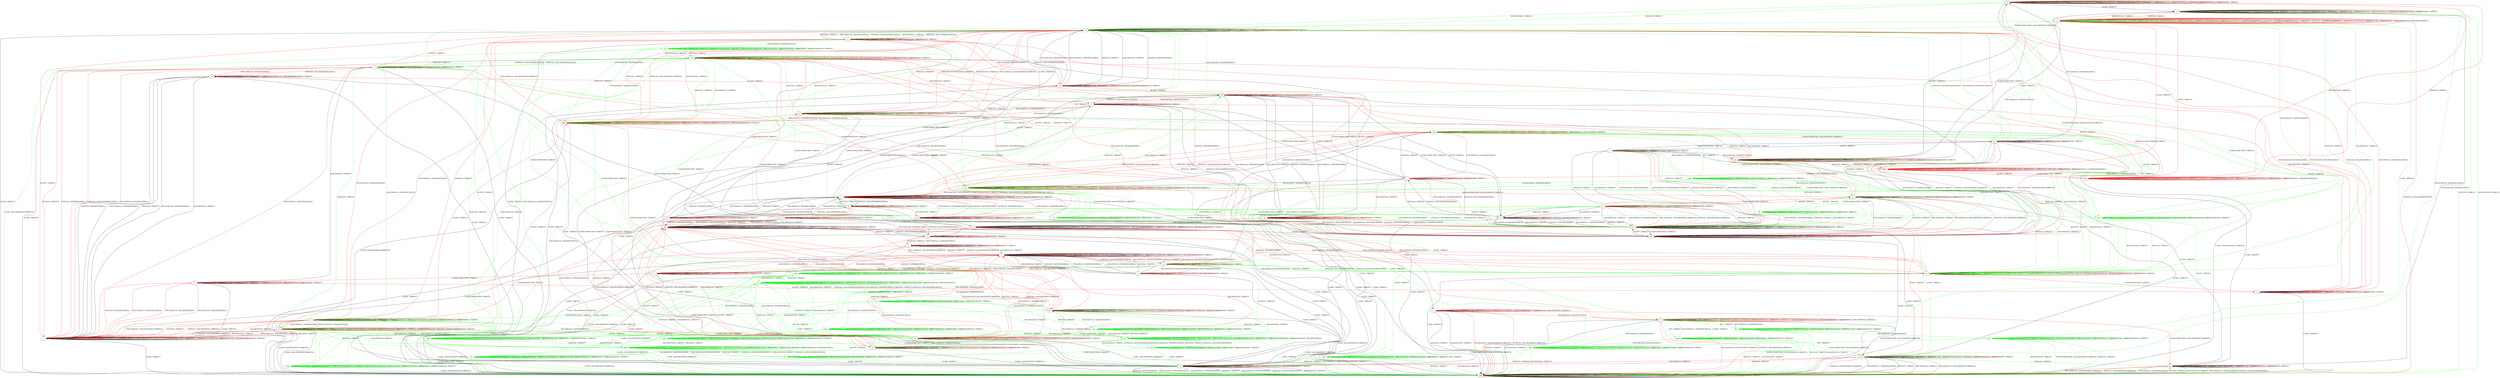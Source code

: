 digraph "" {
	graph ["Incoming time"=0.021510839462280273,
		"Outgoing time"=0.05687737464904785,
		Output="{'States': 80, 'Transitions': 1144, 'Filename': '../results/tcp_preset_100/TCP_FreeBSD_Server-TCP_Linux_Server-4.dot'}",
		Reference="{'States': 56, 'Transitions': 716, 'Filename': '../subjects/tcp/TCP_FreeBSD_Server.dot'}",
		Solver=yices,
		Updated="{'States': 58, 'Transitions': 685, 'Filename': '../subjects/tcp/TCP_Linux_Server.dot'}",
		"f-measure"=0.5398851308232292,
		precision=0.4970622796709753,
		recall=0.590782122905028
	];
	a -> a	[key=0,
		label="CLOSECONNECTION / TIMEOUT"];
	a -> a	[key=1,
		label="ACK+PSH(V,V,1) / ACK(NEXT,CURRENT,0)"];
	a -> a	[key=2,
		label="SYN+ACK(V,V,0) / ACK(NEXT,CURRENT,0)"];
	a -> a	[key=3,
		label="FIN+ACK(V,V,0) / ACK(NEXT,CURRENT,0)"];
	a -> a	[key=4,
		label="LISTEN / TIMEOUT"];
	a -> a	[key=5,
		label="RCV / TIMEOUT"];
	a -> a	[key=6,
		label="ACK(V,V,0) / TIMEOUT"];
	a -> a	[key=7,
		color=green,
		label="SYN(V,V,0) / ACK(NEXT,CURRENT,0)"];
	a -> a	[key=8,
		color=red,
		label="SYN(V,V,0) / TIMEOUT"];
	a -> a	[key=9,
		color=red,
		label="SEND / TIMEOUT"];
	a -> ii	[key=0,
		label="CLOSE / TIMEOUT"];
	a -> uu	[key=0,
		color=green,
		label="RST(V,V,0) / TIMEOUT"];
	a -> uu	[key=1,
		color=green,
		label="ACK+RST(V,V,0) / TIMEOUT"];
	a -> ww	[key=0,
		label="ACCEPT / TIMEOUT"];
	aaaa	[color=red];
	a -> aaaa	[key=0,
		color=red,
		label="RST(V,V,0) / TIMEOUT"];
	a -> aaaa	[key=1,
		color=red,
		label="ACK+RST(V,V,0) / TIMEOUT"];
	b -> b	[key=0,
		label="CLOSECONNECTION / TIMEOUT"];
	b -> b	[key=1,
		label="LISTEN / TIMEOUT"];
	b -> b	[key=2,
		label="RCV / TIMEOUT"];
	b -> b	[key=3,
		color=red,
		label="SYN+ACK(V,V,0) / RST(NEXT,ZERO,0)"];
	b -> b	[key=4,
		color=red,
		label="SEND / TIMEOUT"];
	b -> g	[key=0,
		label="CLOSE / TIMEOUT"];
	b -> o	[key=0,
		label="SYN(V,V,0) / ACK+SYN(FRESH,NEXT,0)"];
	b -> hh	[key=0,
		color=red,
		label="ACCEPT / TIMEOUT"];
	b -> uu	[key=0,
		label="ACK+PSH(V,V,1) / RST(NEXT,ZERO,0)"];
	b -> uu	[key=1,
		label="RST(V,V,0) / TIMEOUT"];
	b -> uu	[key=2,
		label="FIN+ACK(V,V,0) / RST(NEXT,ZERO,0)"];
	b -> uu	[key=3,
		label="ACK+RST(V,V,0) / TIMEOUT"];
	b -> uu	[key=4,
		label="ACK(V,V,0) / RST(NEXT,ZERO,0)"];
	c -> c	[key=0,
		label="CLOSECONNECTION / TIMEOUT"];
	c -> c	[key=1,
		label="ACK+PSH(V,V,1) / RST(ZERO,ZERO,0)"];
	c -> c	[key=2,
		label="SYN+ACK(V,V,0) / RST(ZERO,ZERO,0)"];
	c -> c	[key=3,
		label="RST(V,V,0) / TIMEOUT"];
	c -> c	[key=4,
		label="FIN+ACK(V,V,0) / RST(ZERO,ZERO,0)"];
	c -> c	[key=5,
		label="LISTEN / TIMEOUT"];
	c -> c	[key=6,
		label="RCV / TIMEOUT"];
	c -> c	[key=7,
		label="ACK+RST(V,V,0) / TIMEOUT"];
	c -> c	[key=8,
		label="ACK(V,V,0) / RST(ZERO,ZERO,0)"];
	c -> c	[key=9,
		color=red,
		label="SEND / TIMEOUT"];
	c -> n	[key=0,
		color=red,
		label="SYN(V,V,0) / ACK+SYN(FRESH,NEXT,0)"];
	c -> mm	[key=0,
		label="CLOSE / TIMEOUT"];
	c -> uu	[key=0,
		color=red,
		label="ACCEPT / TIMEOUT"];
	d -> d	[key=0,
		label="CLOSECONNECTION / TIMEOUT"];
	d -> d	[key=1,
		label="ACK+PSH(V,V,1) / RST(ZERO,ZERO,0)"];
	d -> d	[key=2,
		label="SYN+ACK(V,V,0) / RST(ZERO,ZERO,0)"];
	d -> d	[key=3,
		label="RST(V,V,0) / TIMEOUT"];
	d -> d	[key=4,
		label="ACCEPT / TIMEOUT"];
	d -> d	[key=5,
		label="FIN+ACK(V,V,0) / RST(ZERO,ZERO,0)"];
	d -> d	[key=6,
		label="SYN(V,V,0) / ACK+RST(ZERO,NEXT,0)"];
	d -> d	[key=7,
		label="RCV / TIMEOUT"];
	d -> d	[key=8,
		label="ACK+RST(V,V,0) / TIMEOUT"];
	d -> d	[key=9,
		label="ACK(V,V,0) / RST(ZERO,ZERO,0)"];
	d -> d	[key=10,
		color=red,
		label="SEND / TIMEOUT"];
	d -> dd	[key=0,
		label="LISTEN / TIMEOUT"];
	d -> mm	[key=0,
		label="CLOSE / TIMEOUT"];
	e -> e	[key=0,
		label="RST(V,V,0) / TIMEOUT"];
	e -> e	[key=1,
		label="ACCEPT / TIMEOUT"];
	e -> e	[key=2,
		label="LISTEN / TIMEOUT"];
	e -> e	[key=3,
		label="RCV / TIMEOUT"];
	e -> e	[key=4,
		label="ACK+RST(V,V,0) / TIMEOUT"];
	e -> e	[key=5,
		color=red,
		label="SYN(V,V,0) / TIMEOUT"];
	e -> e	[key=6,
		color=red,
		label="SEND / TIMEOUT"];
	e -> i	[key=0,
		color=red,
		label="ACK+PSH(V,V,1) / RST(ZERO,ZERO,0)"];
	e -> i	[key=1,
		color=red,
		label="SYN+ACK(V,V,0) / RST(ZERO,ZERO,0)"];
	e -> i	[key=2,
		color=red,
		label="FIN+ACK(V,V,0) / RST(ZERO,ZERO,0)"];
	e -> i	[key=3,
		color=red,
		label="ACK(V,V,0) / RST(ZERO,ZERO,0)"];
	e -> v	[key=0,
		color=red,
		label="CLOSECONNECTION / TIMEOUT"];
	e -> mm	[key=0,
		label="CLOSE / TIMEOUT"];
	f -> d	[key=0];
	g -> g	[key=0,
		label="CLOSECONNECTION / TIMEOUT"];
	g -> g	[key=1,
		label="ACCEPT / TIMEOUT"];
	g -> g	[key=2,
		label="LISTEN / TIMEOUT"];
	g -> g	[key=3,
		label="RCV / TIMEOUT"];
	g -> g	[key=4,
		label="CLOSE / TIMEOUT"];
	g -> g	[key=5,
		color=red,
		label="SYN+ACK(V,V,0) / RST(NEXT,ZERO,0)"];
	g -> g	[key=6,
		color=red,
		label="SEND / TIMEOUT"];
	g -> mm	[key=0,
		label="ACK+PSH(V,V,1) / RST(NEXT,ZERO,0)"];
	g -> mm	[key=1,
		label="RST(V,V,0) / TIMEOUT"];
	g -> mm	[key=2,
		label="FIN+ACK(V,V,0) / RST(NEXT,ZERO,0)"];
	g -> mm	[key=3,
		label="SYN(V,V,0) / ACK+RST(ZERO,NEXT,0)"];
	g -> mm	[key=4,
		label="ACK+RST(V,V,0) / TIMEOUT"];
	g -> mm	[key=5,
		label="ACK(V,V,0) / RST(NEXT,ZERO,0)"];
	g -> mm	[key=6,
		color=green,
		label="SYN+ACK(V,V,0) / RST(NEXT,ZERO,0)"];
	h -> g	[key=0,
		label="CLOSE / TIMEOUT"];
	h -> h	[key=0,
		label="ACCEPT / TIMEOUT"];
	h -> h	[key=1,
		label="LISTEN / TIMEOUT"];
	h -> h	[key=2,
		label="RCV / TIMEOUT"];
	h -> h	[key=3,
		color=red,
		label="SYN+ACK(V,V,0) / RST(NEXT,ZERO,0)"];
	h -> h	[key=4,
		color=red,
		label="SEND / TIMEOUT"];
	h -> r	[key=0,
		label="SYN(V,V,0) / ACK+SYN(FRESH,NEXT,0)"];
	h -> hh	[key=0,
		label="CLOSECONNECTION / TIMEOUT"];
	h -> ss	[key=0,
		label="ACK+PSH(V,V,1) / RST(NEXT,ZERO,0)"];
	h -> ss	[key=1,
		label="RST(V,V,0) / TIMEOUT"];
	h -> ss	[key=2,
		label="FIN+ACK(V,V,0) / RST(NEXT,ZERO,0)"];
	h -> ss	[key=3,
		label="ACK+RST(V,V,0) / TIMEOUT"];
	h -> ss	[key=4,
		label="ACK(V,V,0) / RST(NEXT,ZERO,0)"];
	i -> c	[key=0,
		label="CLOSECONNECTION / TIMEOUT"];
	i -> i	[key=0,
		label="ACK+PSH(V,V,1) / RST(ZERO,ZERO,0)"];
	i -> i	[key=1,
		label="SYN+ACK(V,V,0) / RST(ZERO,ZERO,0)"];
	i -> i	[key=2,
		label="RST(V,V,0) / TIMEOUT"];
	i -> i	[key=3,
		label="ACCEPT / TIMEOUT"];
	i -> i	[key=4,
		label="FIN+ACK(V,V,0) / RST(ZERO,ZERO,0)"];
	i -> i	[key=5,
		label="LISTEN / TIMEOUT"];
	i -> i	[key=6,
		label="RCV / TIMEOUT"];
	i -> i	[key=7,
		label="ACK+RST(V,V,0) / TIMEOUT"];
	i -> i	[key=8,
		label="ACK(V,V,0) / RST(ZERO,ZERO,0)"];
	i -> i	[key=9,
		color=red,
		label="SEND / TIMEOUT"];
	i -> p	[key=0,
		color=red,
		label="SYN(V,V,0) / ACK+SYN(FRESH,NEXT,0)"];
	i -> mm	[key=0,
		label="CLOSE / TIMEOUT"];
	j -> j	[key=0,
		label="ACCEPT / TIMEOUT"];
	j -> j	[key=1,
		label="LISTEN / TIMEOUT"];
	j -> j	[key=2,
		label="RCV / TIMEOUT"];
	j -> j	[key=3,
		label="ACK(V,V,0) / TIMEOUT"];
	j -> j	[key=4,
		color=red,
		label="SEND / TIMEOUT"];
	j -> gg	[key=0,
		label="CLOSE / TIMEOUT"];
	j -> ss	[key=0,
		label="ACK+PSH(V,V,1) / RST(NEXT,ZERO,0)"];
	j -> ss	[key=1,
		label="RST(V,V,0) / TIMEOUT"];
	j -> ss	[key=2,
		label="ACK+RST(V,V,0) / TIMEOUT"];
	j -> ss	[key=3,
		color=green,
		label="SYN+ACK(V,V,0) / RST(NEXT,ZERO,0)"];
	j -> ss	[key=4,
		color=green,
		label="SYN(V,V,0) / ACK+RST(ZERO,NEXT,0)"];
	j -> ss	[key=5,
		color=red,
		label="SYN+ACK(V,V,0) / ACK+RST(NEXT,CURRENT,0)"];
	j -> ss	[key=6,
		color=red,
		label="SYN(V,V,0) / ACK+RST(NEXT,CURRENT,0)"];
	j -> ww	[key=0,
		label="FIN+ACK(V,V,0) / ACK(NEXT,NEXT,0)"];
	j -> xx	[key=0,
		label="CLOSECONNECTION / TIMEOUT"];
	k -> c	[key=0,
		color=red,
		label="SYN+ACK(V,V,0) / ACK+RST(NEXT,CURRENT,0)"];
	k -> c	[key=1,
		color=red,
		label="RST(V,V,0) / TIMEOUT"];
	k -> c	[key=2,
		color=red,
		label="SYN(V,V,0) / ACK+RST(NEXT,CURRENT,0)"];
	k -> c	[key=3,
		color=red,
		label="ACK+RST(V,V,0) / TIMEOUT"];
	k -> k	[key=0,
		label="CLOSECONNECTION / TIMEOUT"];
	k -> k	[key=1,
		label="LISTEN / TIMEOUT"];
	k -> k	[key=2,
		label="RCV / TIMEOUT"];
	k -> k	[key=3,
		label="ACK(V,V,0) / TIMEOUT"];
	k -> k	[key=4,
		color=green,
		label="SYN+ACK(V,V,0) / ACK(NEXT,CURRENT,0)"];
	k -> k	[key=5,
		color=green,
		label="SYN(V,V,0) / TIMEOUT"];
	k -> k	[key=6,
		color=red,
		label="ACK+PSH(V,V,1) / ACK(NEXT,NEXT,0)"];
	k -> k	[key=7,
		color=red,
		label="FIN+ACK(V,V,0) / ACK(NEXT,NEXT,0)"];
	k -> k	[key=8,
		color=red,
		label="SEND / TIMEOUT"];
	k -> y	[key=0,
		color=green,
		label="ACK+PSH(V,V,1) / ACK(NEXT,NEXT,0)"];
	k -> bb	[key=0,
		color=green,
		label="ACCEPT / TIMEOUT"];
	k -> mm	[key=0,
		label="CLOSE / ACK+RST(NEXT,CURRENT,0)"];
	k -> bbb	[key=0,
		color=red,
		label="ACCEPT / TIMEOUT"];
	kkk	[color=green];
	k -> kkk	[key=0,
		color=green,
		label="FIN+ACK(V,V,0) / ACK(NEXT,NEXT,0)"];
	ppp	[color=green];
	k -> ppp	[key=0,
		color=green,
		label="RST(V,V,0) / TIMEOUT"];
	k -> ppp	[key=1,
		color=green,
		label="ACK+RST(V,V,0) / TIMEOUT"];
	l -> g	[key=0,
		label="CLOSE / TIMEOUT"];
	l -> l	[key=0,
		label="CLOSECONNECTION / TIMEOUT"];
	l -> l	[key=1,
		label="LISTEN / TIMEOUT"];
	l -> l	[key=2,
		label="RCV / TIMEOUT"];
	l -> l	[key=3,
		color=red,
		label="SYN(V,V,0) / TIMEOUT"];
	l -> l	[key=4,
		color=red,
		label="SEND / TIMEOUT"];
	l -> r	[key=0,
		label="ACCEPT / TIMEOUT"];
	l -> dd	[key=0,
		label="RST(V,V,0) / TIMEOUT"];
	l -> hh	[key=0,
		color=red,
		label="SYN+ACK(V,V,0) / RST(NEXT,ZERO,0)"];
	l -> kk	[key=0,
		color=red,
		label="ACK+RST(V,V,0) / TIMEOUT"];
	l -> yy	[key=0,
		label="ACK+PSH(V,V,1) / ACK(NEXT,NEXT,0)"];
	l -> yy	[key=1,
		color=red,
		label="ACK(V,V,0) / TIMEOUT"];
	l -> bbb	[key=0,
		color=red,
		label="FIN+ACK(V,V,0) / ACK(NEXT,NEXT,0)"];
	m -> h	[key=0,
		label="FIN+ACK(V,V,0) / TIMEOUT"];
	m -> h	[key=1,
		label="ACK(V,V,0) / TIMEOUT"];
	m -> m	[key=0,
		label="ACCEPT / TIMEOUT"];
	m -> m	[key=1,
		label="LISTEN / TIMEOUT"];
	m -> m	[key=2,
		label="RCV / TIMEOUT"];
	m -> m	[key=3,
		color=green,
		label="SYN+ACK(V,V,0) / ACK(NEXT,CURRENT,0)"];
	m -> m	[key=4,
		color=green,
		label="SYN(V,V,0) / TIMEOUT"];
	m -> m	[key=5,
		color=red,
		label="SEND / TIMEOUT"];
	m -> u	[key=0,
		color=red,
		label="CLOSECONNECTION / TIMEOUT"];
	m -> ff	[key=0,
		color=red,
		label="CLOSE / TIMEOUT"];
	m -> ss	[key=0,
		label="RST(V,V,0) / TIMEOUT"];
	m -> ss	[key=1,
		label="ACK+RST(V,V,0) / TIMEOUT"];
	m -> ss	[key=2,
		color=red,
		label="ACK+PSH(V,V,1) / RST(NEXT,ZERO,0)"];
	m -> ss	[key=3,
		color=red,
		label="SYN+ACK(V,V,0) / ACK+RST(NEXT,CURRENT,0)"];
	m -> ss	[key=4,
		color=red,
		label="SYN(V,V,0) / ACK+RST(NEXT,CURRENT,0)"];
	m -> vv	[key=0,
		color=green,
		label="ACK+PSH(V,V,1) / TIMEOUT"];
	iii	[color=green];
	m -> iii	[key=0,
		color=green,
		label="CLOSECONNECTION / TIMEOUT"];
	nnn	[color=green];
	m -> nnn	[key=0,
		color=green,
		label="CLOSE / TIMEOUT"];
	n -> c	[key=0,
		color=red,
		label="ACK+PSH(V,V,1) / RST(NEXT,ZERO,0)"];
	n -> c	[key=1,
		color=red,
		label="RST(V,V,0) / TIMEOUT"];
	n -> c	[key=2,
		color=red,
		label="FIN+ACK(V,V,0) / RST(NEXT,ZERO,0)"];
	n -> c	[key=3,
		color=red,
		label="ACK(V,V,0) / RST(NEXT,ZERO,0)"];
	n -> g	[key=0,
		label="CLOSE / TIMEOUT"];
	n -> k	[key=0,
		color=green,
		label="ACK(V,V,0) / TIMEOUT"];
	n -> n	[key=0,
		label="CLOSECONNECTION / TIMEOUT"];
	n -> n	[key=1,
		label="LISTEN / TIMEOUT"];
	n -> n	[key=2,
		label="RCV / TIMEOUT"];
	n -> n	[key=3,
		color=red,
		label="SYN(V,V,0) / TIMEOUT"];
	n -> n	[key=4,
		color=red,
		label="SEND / TIMEOUT"];
	n -> o	[key=0,
		color=red,
		label="ACCEPT / TIMEOUT"];
	n -> p	[key=0,
		color=green,
		label="ACCEPT / TIMEOUT"];
	n -> v	[key=0,
		label="ACK+RST(V,V,0) / TIMEOUT"];
	n -> y	[key=0,
		color=green,
		label="ACK+PSH(V,V,1) / ACK(NEXT,NEXT,0)"];
	n -> ee	[key=0,
		color=red,
		label="SYN+ACK(V,V,0) / RST(NEXT,ZERO,0)"];
	n -> kk	[key=0,
		color=green,
		label="SYN+ACK(V,V,0) / RST(NEXT,ZERO,0)"];
	n -> kk	[key=1,
		color=green,
		label="RST(V,V,0) / TIMEOUT"];
	n -> kk	[key=2,
		color=green,
		label="SYN(V,V,0) / ACK+RST(ZERO,NEXT,0)"];
	n -> kkk	[key=0,
		color=green,
		label="FIN+ACK(V,V,0) / ACK(NEXT,NEXT,0)"];
	o -> b	[key=0,
		color=red,
		label="SYN+ACK(V,V,0) / RST(NEXT,ZERO,0)"];
	o -> g	[key=0,
		label="CLOSE / TIMEOUT"];
	o -> k	[key=0,
		color=red,
		label="FIN+ACK(V,V,0) / ACK(NEXT,NEXT,0)"];
	o -> l	[key=0,
		color=red,
		label="ACCEPT / TIMEOUT"];
	o -> o	[key=0,
		label="CLOSECONNECTION / TIMEOUT"];
	o -> o	[key=1,
		label="LISTEN / TIMEOUT"];
	o -> o	[key=2,
		label="RCV / TIMEOUT"];
	o -> o	[key=3,
		color=red,
		label="SYN(V,V,0) / TIMEOUT"];
	o -> o	[key=4,
		color=red,
		label="SEND / TIMEOUT"];
	o -> t	[key=0,
		color=red,
		label="ACK+RST(V,V,0) / TIMEOUT"];
	o -> y	[key=0,
		color=red,
		label="ACK+PSH(V,V,1) / ACK(NEXT,NEXT,0)"];
	o -> y	[key=1,
		color=red,
		label="ACK(V,V,0) / TIMEOUT"];
	o -> uu	[key=0,
		label="RST(V,V,0) / TIMEOUT"];
	o -> uu	[key=1,
		color=green,
		label="SYN+ACK(V,V,0) / RST(NEXT,ZERO,0)"];
	o -> uu	[key=2,
		color=green,
		label="SYN(V,V,0) / ACK+RST(ZERO,NEXT,0)"];
	o -> uu	[key=3,
		color=green,
		label="ACK+RST(V,V,0) / TIMEOUT"];
	o -> bbb	[key=0,
		color=green,
		label="ACK(V,V,0) / TIMEOUT"];
	ccc	[color=green];
	o -> ccc	[key=0,
		color=green,
		label="FIN+ACK(V,V,0) / ACK(NEXT,NEXT,0)"];
	p -> e	[key=0,
		label="ACK+RST(V,V,0) / TIMEOUT"];
	p -> g	[key=0,
		label="CLOSE / TIMEOUT"];
	p -> i	[key=0,
		color=red,
		label="ACK+PSH(V,V,1) / RST(NEXT,ZERO,0)"];
	p -> i	[key=1,
		color=red,
		label="RST(V,V,0) / TIMEOUT"];
	p -> i	[key=2,
		color=red,
		label="FIN+ACK(V,V,0) / RST(NEXT,ZERO,0)"];
	p -> i	[key=3,
		color=red,
		label="ACK(V,V,0) / RST(NEXT,ZERO,0)"];
	p -> n	[key=0,
		color=red,
		label="CLOSECONNECTION / TIMEOUT"];
	p -> o	[key=0,
		color=green,
		label="CLOSECONNECTION / TIMEOUT"];
	p -> p	[key=0,
		label="ACCEPT / TIMEOUT"];
	p -> p	[key=1,
		label="LISTEN / TIMEOUT"];
	p -> p	[key=2,
		label="RCV / TIMEOUT"];
	p -> p	[key=3,
		color=red,
		label="SYN(V,V,0) / TIMEOUT"];
	p -> p	[key=4,
		color=red,
		label="SEND / TIMEOUT"];
	p -> s	[key=0,
		color=red,
		label="SYN+ACK(V,V,0) / RST(NEXT,ZERO,0)"];
	p -> bb	[key=0,
		color=green,
		label="ACK(V,V,0) / TIMEOUT"];
	p -> rr	[key=0,
		color=green,
		label="ACK+PSH(V,V,1) / ACK(NEXT,NEXT,0)"];
	p -> zz	[key=0,
		color=green,
		label="SYN+ACK(V,V,0) / RST(NEXT,ZERO,0)"];
	p -> zz	[key=1,
		color=green,
		label="RST(V,V,0) / TIMEOUT"];
	p -> zz	[key=2,
		color=green,
		label="SYN(V,V,0) / ACK+RST(ZERO,NEXT,0)"];
	ooo	[color=green];
	p -> ooo	[key=0,
		color=green,
		label="FIN+ACK(V,V,0) / ACK(NEXT,NEXT,0)"];
	q -> q	[key=0,
		label="ACCEPT / TIMEOUT"];
	q -> q	[key=1,
		label="LISTEN / TIMEOUT"];
	q -> q	[key=2,
		color=green,
		label="ACK+PSH(V,V,1) / TIMEOUT"];
	q -> q	[key=3,
		color=green,
		label="SYN+ACK(V,V,0) / ACK(NEXT,CURRENT,0)"];
	q -> q	[key=4,
		color=green,
		label="FIN+ACK(V,V,0) / TIMEOUT"];
	q -> q	[key=5,
		color=green,
		label="SYN(V,V,0) / TIMEOUT"];
	q -> q	[key=6,
		color=green,
		label="ACK(V,V,0) / TIMEOUT"];
	q -> q	[key=7,
		color=red,
		label="CLOSECONNECTION / TIMEOUT"];
	q -> q	[key=8,
		color=red,
		label="ACK+PSH(V,V,1) / ACK(FRESH,FRESH,0)"];
	q -> q	[key=9,
		color=red,
		label="SYN+ACK(V,V,0) / ACK(FRESH,FRESH,0)"];
	q -> q	[key=10,
		color=red,
		label="RST(V,V,0) / TIMEOUT"];
	q -> q	[key=11,
		color=red,
		label="FIN+ACK(V,V,0) / ACK(FRESH,FRESH,0)"];
	q -> q	[key=12,
		color=red,
		label="RCV / TIMEOUT"];
	q -> q	[key=13,
		color=red,
		label="ACK+RST(V,V,0) / TIMEOUT"];
	q -> q	[key=14,
		color=red,
		label="CLOSE / TIMEOUT"];
	q -> q	[key=15,
		color=red,
		label="SEND / TIMEOUT"];
	q -> q	[key=16,
		color=red,
		label="ACK(V,V,0) / ACK(FRESH,FRESH,0)"];
	q -> mm	[key=0,
		color=red,
		label="SYN(V,V,0) / ACK+RST(ZERO,NEXT,0)"];
	q -> oo	[key=0,
		color=green,
		label="RCV / TIMEOUT"];
	q -> uu	[key=0,
		color=green,
		label="CLOSECONNECTION / ACK+RST(NEXT,CURRENT,0)"];
	q -> zz	[key=0,
		color=green,
		label="RST(V,V,0) / TIMEOUT"];
	q -> zz	[key=1,
		color=green,
		label="ACK+RST(V,V,0) / TIMEOUT"];
	jjj	[color=green];
	q -> jjj	[key=0,
		color=green,
		label="CLOSE / TIMEOUT"];
	r -> g	[key=0,
		label="CLOSE / TIMEOUT"];
	r -> h	[key=0,
		color=red,
		label="SYN+ACK(V,V,0) / RST(NEXT,ZERO,0)"];
	r -> l	[key=0,
		label="CLOSECONNECTION / TIMEOUT"];
	r -> r	[key=0,
		label="ACCEPT / TIMEOUT"];
	r -> r	[key=1,
		label="LISTEN / TIMEOUT"];
	r -> r	[key=2,
		label="RCV / TIMEOUT"];
	r -> r	[key=3,
		color=red,
		label="SYN(V,V,0) / TIMEOUT"];
	r -> r	[key=4,
		color=red,
		label="SEND / TIMEOUT"];
	r -> nn	[key=0,
		color=red,
		label="ACK+RST(V,V,0) / TIMEOUT"];
	r -> oo	[key=0,
		label="FIN+ACK(V,V,0) / ACK(NEXT,NEXT,0)"];
	r -> pp	[key=0,
		label="ACK(V,V,0) / TIMEOUT"];
	r -> pp	[key=1,
		color=red,
		label="ACK+PSH(V,V,1) / ACK(NEXT,NEXT,0)"];
	r -> ss	[key=0,
		label="RST(V,V,0) / TIMEOUT"];
	s -> g	[key=0,
		label="CLOSE / TIMEOUT"];
	s -> i	[key=0,
		label="ACK+PSH(V,V,1) / RST(NEXT,ZERO,0)"];
	s -> i	[key=1,
		label="RST(V,V,0) / TIMEOUT"];
	s -> i	[key=2,
		label="FIN+ACK(V,V,0) / RST(NEXT,ZERO,0)"];
	s -> i	[key=3,
		label="ACK+RST(V,V,0) / TIMEOUT"];
	s -> i	[key=4,
		label="ACK(V,V,0) / RST(NEXT,ZERO,0)"];
	s -> p	[key=0,
		color=red,
		label="SYN(V,V,0) / ACK+SYN(FRESH,NEXT,0)"];
	s -> s	[key=0,
		label="ACCEPT / TIMEOUT"];
	s -> s	[key=1,
		label="LISTEN / TIMEOUT"];
	s -> s	[key=2,
		label="RCV / TIMEOUT"];
	s -> s	[key=3,
		color=red,
		label="SYN+ACK(V,V,0) / RST(NEXT,ZERO,0)"];
	s -> s	[key=4,
		color=red,
		label="SEND / TIMEOUT"];
	s -> ee	[key=0,
		label="CLOSECONNECTION / TIMEOUT"];
	t -> t	[key=0,
		label="CLOSECONNECTION / TIMEOUT"];
	t -> t	[key=1,
		label="RST(V,V,0) / TIMEOUT"];
	t -> t	[key=2,
		label="LISTEN / TIMEOUT"];
	t -> t	[key=3,
		label="RCV / TIMEOUT"];
	t -> t	[key=4,
		label="ACK+RST(V,V,0) / TIMEOUT"];
	t -> t	[key=5,
		color=red,
		label="SYN(V,V,0) / TIMEOUT"];
	t -> t	[key=6,
		color=red,
		label="SEND / TIMEOUT"];
	t -> kk	[key=0,
		color=red,
		label="ACCEPT / TIMEOUT"];
	t -> mm	[key=0,
		label="CLOSE / TIMEOUT"];
	t -> uu	[key=0,
		color=red,
		label="ACK+PSH(V,V,1) / RST(ZERO,ZERO,0)"];
	t -> uu	[key=1,
		color=red,
		label="SYN+ACK(V,V,0) / RST(ZERO,ZERO,0)"];
	t -> uu	[key=2,
		color=red,
		label="FIN+ACK(V,V,0) / RST(ZERO,ZERO,0)"];
	t -> uu	[key=3,
		color=red,
		label="ACK(V,V,0) / RST(ZERO,ZERO,0)"];
	u -> a	[key=0,
		color=green,
		label="FIN+ACK(V,V,0) / ACK(NEXT,NEXT,0)"];
	u -> m	[key=0,
		color=red,
		label="ACCEPT / TIMEOUT"];
	u -> u	[key=0,
		label="CLOSECONNECTION / TIMEOUT"];
	u -> u	[key=1,
		label="LISTEN / TIMEOUT"];
	u -> u	[key=2,
		label="RCV / TIMEOUT"];
	u -> u	[key=3,
		color=green,
		label="SYN+ACK(V,V,0) / ACK(NEXT,CURRENT,0)"];
	u -> u	[key=4,
		color=green,
		label="SYN(V,V,0) / TIMEOUT"];
	u -> u	[key=5,
		color=red,
		label="SEND / TIMEOUT"];
	u -> dd	[key=0,
		label="ACK+PSH(V,V,1) / RST(NEXT,ZERO,0)"];
	u -> dd	[key=1,
		label="RST(V,V,0) / TIMEOUT"];
	u -> dd	[key=2,
		label="ACK+RST(V,V,0) / TIMEOUT"];
	u -> dd	[key=3,
		color=red,
		label="SYN+ACK(V,V,0) / ACK+RST(NEXT,CURRENT,0)"];
	u -> dd	[key=4,
		color=red,
		label="SYN(V,V,0) / ACK+RST(NEXT,CURRENT,0)"];
	u -> ff	[key=0,
		label="CLOSE / TIMEOUT"];
	u -> hh	[key=0,
		color=red,
		label="FIN+ACK(V,V,0) / TIMEOUT"];
	u -> hh	[key=1,
		color=red,
		label="ACK(V,V,0) / TIMEOUT"];
	u -> xx	[key=0,
		color=green,
		label="ACK(V,V,0) / TIMEOUT"];
	lll	[color=green];
	u -> lll	[key=0,
		color=green,
		label="ACCEPT / TIMEOUT"];
	v -> c	[key=0,
		color=red,
		label="ACK+PSH(V,V,1) / RST(ZERO,ZERO,0)"];
	v -> c	[key=1,
		color=red,
		label="SYN+ACK(V,V,0) / RST(ZERO,ZERO,0)"];
	v -> c	[key=2,
		color=red,
		label="FIN+ACK(V,V,0) / RST(ZERO,ZERO,0)"];
	v -> c	[key=3,
		color=red,
		label="ACK(V,V,0) / RST(ZERO,ZERO,0)"];
	v -> t	[key=0,
		color=red,
		label="ACCEPT / TIMEOUT"];
	v -> v	[key=0,
		label="CLOSECONNECTION / TIMEOUT"];
	v -> v	[key=1,
		label="RST(V,V,0) / TIMEOUT"];
	v -> v	[key=2,
		label="LISTEN / TIMEOUT"];
	v -> v	[key=3,
		label="RCV / TIMEOUT"];
	v -> v	[key=4,
		label="ACK+RST(V,V,0) / TIMEOUT"];
	v -> v	[key=5,
		color=red,
		label="SYN(V,V,0) / TIMEOUT"];
	v -> v	[key=6,
		color=red,
		label="SEND / TIMEOUT"];
	v -> mm	[key=0,
		label="CLOSE / TIMEOUT"];
	w -> w	[key=0,
		label="ACCEPT / TIMEOUT"];
	w -> w	[key=1,
		label="LISTEN / TIMEOUT"];
	w -> w	[key=2,
		label="CLOSE / TIMEOUT"];
	w -> w	[key=3,
		label="ACK(V,V,0) / TIMEOUT"];
	w -> w	[key=4,
		color=red,
		label="ACK+PSH(V,V,1) / ACK(NEXT,NEXT,0)"];
	w -> w	[key=5,
		color=red,
		label="RCV / TIMEOUT"];
	w -> w	[key=6,
		color=red,
		label="SEND / ACK+PSH(NEXT,CURRENT,1)"];
	w -> gg	[key=0,
		color=red,
		label="CLOSECONNECTION / ACK+FIN(NEXT,CURRENT,0)"];
	w -> mm	[key=0,
		label="RST(V,V,0) / TIMEOUT"];
	w -> mm	[key=1,
		label="ACK+RST(V,V,0) / TIMEOUT"];
	w -> mm	[key=2,
		color=red,
		label="SYN+ACK(V,V,0) / ACK+RST(NEXT,CURRENT,0)"];
	w -> mm	[key=3,
		color=red,
		label="SYN(V,V,0) / ACK+RST(NEXT,CURRENT,0)"];
	w -> tt	[key=0,
		color=red,
		label="FIN+ACK(V,V,0) / ACK(NEXT,NEXT,0)"];
	x -> x	[key=0,
		label="ACK+PSH(V,V,1) / RST(ZERO,ZERO,0)"];
	x -> x	[key=1,
		label="SYN+ACK(V,V,0) / RST(ZERO,ZERO,0)"];
	x -> x	[key=2,
		label="RST(V,V,0) / TIMEOUT"];
	x -> x	[key=3,
		label="ACCEPT / TIMEOUT"];
	x -> x	[key=4,
		label="FIN+ACK(V,V,0) / RST(ZERO,ZERO,0)"];
	x -> x	[key=5,
		label="LISTEN / TIMEOUT"];
	x -> x	[key=6,
		label="RCV / TIMEOUT"];
	x -> x	[key=7,
		label="ACK+RST(V,V,0) / TIMEOUT"];
	x -> x	[key=8,
		label="ACK(V,V,0) / RST(ZERO,ZERO,0)"];
	x -> x	[key=9,
		color=red,
		label="SEND / TIMEOUT"];
	x -> dd	[key=0,
		label="CLOSECONNECTION / TIMEOUT"];
	x -> jj	[key=0,
		label="SYN(V,V,0) / ACK+SYN(FRESH,NEXT,0)"];
	x -> mm	[key=0,
		label="CLOSE / TIMEOUT"];
	y -> c	[key=0,
		color=red,
		label="SYN+ACK(V,V,0) / ACK+RST(NEXT,CURRENT,0)"];
	y -> c	[key=1,
		color=red,
		label="RST(V,V,0) / TIMEOUT"];
	y -> c	[key=2,
		color=red,
		label="SYN(V,V,0) / ACK+RST(NEXT,CURRENT,0)"];
	y -> c	[key=3,
		color=red,
		label="ACK+RST(V,V,0) / TIMEOUT"];
	y -> k	[key=0,
		color=red,
		label="FIN+ACK(V,V,0) / ACK(NEXT,NEXT,0)"];
	y -> y	[key=0,
		label="CLOSECONNECTION / TIMEOUT"];
	y -> y	[key=1,
		label="ACK+PSH(V,V,1) / ACK(NEXT,NEXT,0)"];
	y -> y	[key=2,
		label="LISTEN / TIMEOUT"];
	y -> y	[key=3,
		label="RCV / TIMEOUT"];
	y -> y	[key=4,
		label="ACK(V,V,0) / TIMEOUT"];
	y -> y	[key=5,
		color=green,
		label="SYN+ACK(V,V,0) / ACK(NEXT,CURRENT,0)"];
	y -> y	[key=6,
		color=green,
		label="SYN(V,V,0) / TIMEOUT"];
	y -> y	[key=7,
		color=red,
		label="SEND / TIMEOUT"];
	y -> mm	[key=0,
		label="CLOSE / ACK+RST(NEXT,CURRENT,0)"];
	y -> rr	[key=0,
		color=green,
		label="ACCEPT / TIMEOUT"];
	y -> yy	[key=0,
		color=red,
		label="ACCEPT / TIMEOUT"];
	y -> ppp	[key=0,
		color=green,
		label="RST(V,V,0) / TIMEOUT"];
	y -> ppp	[key=1,
		color=green,
		label="ACK+RST(V,V,0) / TIMEOUT"];
	qqq	[color=green];
	y -> qqq	[key=0,
		color=green,
		label="FIN+ACK(V,V,0) / ACK(NEXT,NEXT,0)"];
	z -> g	[key=0,
		label="CLOSE / TIMEOUT"];
	z -> o	[key=0,
		label="CLOSECONNECTION / TIMEOUT"];
	z -> z	[key=0,
		label="ACCEPT / TIMEOUT"];
	z -> z	[key=1,
		label="LISTEN / TIMEOUT"];
	z -> z	[key=2,
		label="RCV / TIMEOUT"];
	z -> z	[key=3,
		color=red,
		label="SYN(V,V,0) / TIMEOUT"];
	z -> z	[key=4,
		color=red,
		label="SEND / TIMEOUT"];
	z -> bb	[key=0,
		color=red,
		label="FIN+ACK(V,V,0) / ACK(NEXT,NEXT,0)"];
	z -> cc	[key=0,
		color=red,
		label="ACK+PSH(V,V,1) / ACK(NEXT,NEXT,0)"];
	z -> cc	[key=1,
		color=red,
		label="ACK(V,V,0) / TIMEOUT"];
	z -> qq	[key=0,
		label="RST(V,V,0) / TIMEOUT"];
	z -> vv	[key=0,
		color=red,
		label="SYN+ACK(V,V,0) / RST(NEXT,ZERO,0)"];
	z -> zz	[key=0,
		color=red,
		label="ACK+RST(V,V,0) / TIMEOUT"];
	aa -> x	[key=0,
		color=red,
		label="ACK+PSH(V,V,1) / RST(ZERO,ZERO,0)"];
	aa -> x	[key=1,
		color=red,
		label="SYN+ACK(V,V,0) / RST(ZERO,ZERO,0)"];
	aa -> x	[key=2,
		color=red,
		label="FIN+ACK(V,V,0) / RST(ZERO,ZERO,0)"];
	aa -> x	[key=3,
		color=red,
		label="ACK(V,V,0) / RST(ZERO,ZERO,0)"];
	aa -> aa	[key=0,
		label="RST(V,V,0) / TIMEOUT"];
	aa -> aa	[key=1,
		label="ACCEPT / TIMEOUT"];
	aa -> aa	[key=2,
		label="LISTEN / TIMEOUT"];
	aa -> aa	[key=3,
		label="RCV / TIMEOUT"];
	aa -> aa	[key=4,
		label="ACK+RST(V,V,0) / TIMEOUT"];
	aa -> aa	[key=5,
		color=red,
		label="SYN(V,V,0) / TIMEOUT"];
	aa -> aa	[key=6,
		color=red,
		label="SEND / TIMEOUT"];
	aa -> kk	[key=0,
		color=red,
		label="CLOSECONNECTION / TIMEOUT"];
	aa -> mm	[key=0,
		label="CLOSE / TIMEOUT"];
	bb -> i	[key=0,
		color=red,
		label="SYN+ACK(V,V,0) / ACK+RST(NEXT,CURRENT,0)"];
	bb -> i	[key=1,
		color=red,
		label="RST(V,V,0) / TIMEOUT"];
	bb -> i	[key=2,
		color=red,
		label="SYN(V,V,0) / ACK+RST(NEXT,CURRENT,0)"];
	bb -> i	[key=3,
		color=red,
		label="ACK+RST(V,V,0) / TIMEOUT"];
	bb -> k	[key=0,
		color=red,
		label="CLOSECONNECTION / TIMEOUT"];
	bb -> bb	[key=0,
		label="ACCEPT / TIMEOUT"];
	bb -> bb	[key=1,
		label="LISTEN / TIMEOUT"];
	bb -> bb	[key=2,
		label="RCV / TIMEOUT"];
	bb -> bb	[key=3,
		label="ACK(V,V,0) / TIMEOUT"];
	bb -> bb	[key=4,
		color=green,
		label="SYN+ACK(V,V,0) / ACK(NEXT,CURRENT,0)"];
	bb -> bb	[key=5,
		color=green,
		label="SYN(V,V,0) / TIMEOUT"];
	bb -> bb	[key=6,
		color=red,
		label="ACK+PSH(V,V,1) / ACK(NEXT,NEXT,0)"];
	bb -> bb	[key=7,
		color=red,
		label="FIN+ACK(V,V,0) / ACK(NEXT,NEXT,0)"];
	bb -> bb	[key=8,
		color=red,
		label="SEND / TIMEOUT"];
	bb -> mm	[key=0,
		label="CLOSE / ACK+RST(NEXT,CURRENT,0)"];
	bb -> rr	[key=0,
		color=green,
		label="ACK+PSH(V,V,1) / ACK(NEXT,NEXT,0)"];
	bb -> bbb	[key=0,
		color=green,
		label="CLOSECONNECTION / TIMEOUT"];
	bb -> ooo	[key=0,
		color=green,
		label="FIN+ACK(V,V,0) / ACK(NEXT,NEXT,0)"];
	sss	[color=green];
	bb -> sss	[key=0,
		color=green,
		label="RST(V,V,0) / TIMEOUT"];
	bb -> sss	[key=1,
		color=green,
		label="ACK+RST(V,V,0) / TIMEOUT"];
	cc -> i	[key=0,
		color=red,
		label="SYN+ACK(V,V,0) / ACK+RST(NEXT,CURRENT,0)"];
	cc -> i	[key=1,
		color=red,
		label="RST(V,V,0) / TIMEOUT"];
	cc -> i	[key=2,
		color=red,
		label="SYN(V,V,0) / ACK+RST(NEXT,CURRENT,0)"];
	cc -> i	[key=3,
		color=red,
		label="ACK+RST(V,V,0) / TIMEOUT"];
	cc -> y	[key=0,
		color=red,
		label="CLOSECONNECTION / TIMEOUT"];
	cc -> bb	[key=0,
		color=red,
		label="FIN+ACK(V,V,0) / ACK(NEXT,NEXT,0)"];
	cc -> cc	[key=0,
		label="ACK+PSH(V,V,1) / ACK(NEXT,NEXT,0)"];
	cc -> cc	[key=1,
		label="ACCEPT / TIMEOUT"];
	cc -> cc	[key=2,
		label="LISTEN / TIMEOUT"];
	cc -> cc	[key=3,
		label="RCV / TIMEOUT"];
	cc -> cc	[key=4,
		label="ACK(V,V,0) / TIMEOUT"];
	cc -> cc	[key=5,
		color=red,
		label="SEND / TIMEOUT"];
	cc -> mm	[key=0,
		label="CLOSE / ACK+RST(NEXT,CURRENT,0)"];
	dd -> l	[key=0,
		label="SYN(V,V,0) / ACK+SYN(FRESH,NEXT,0)"];
	dd -> dd	[key=0,
		label="CLOSECONNECTION / TIMEOUT"];
	dd -> dd	[key=1,
		label="ACK+PSH(V,V,1) / RST(ZERO,ZERO,0)"];
	dd -> dd	[key=2,
		label="SYN+ACK(V,V,0) / RST(ZERO,ZERO,0)"];
	dd -> dd	[key=3,
		label="RST(V,V,0) / TIMEOUT"];
	dd -> dd	[key=4,
		label="FIN+ACK(V,V,0) / RST(ZERO,ZERO,0)"];
	dd -> dd	[key=5,
		label="LISTEN / TIMEOUT"];
	dd -> dd	[key=6,
		label="RCV / TIMEOUT"];
	dd -> dd	[key=7,
		label="ACK+RST(V,V,0) / TIMEOUT"];
	dd -> dd	[key=8,
		label="ACK(V,V,0) / RST(ZERO,ZERO,0)"];
	dd -> dd	[key=9,
		color=red,
		label="SEND / TIMEOUT"];
	dd -> mm	[key=0,
		label="CLOSE / TIMEOUT"];
	dd -> ss	[key=0,
		label="ACCEPT / TIMEOUT"];
	ee -> b	[key=0,
		color=red,
		label="ACCEPT / TIMEOUT"];
	ee -> c	[key=0,
		label="ACK+PSH(V,V,1) / RST(NEXT,ZERO,0)"];
	ee -> c	[key=1,
		label="RST(V,V,0) / TIMEOUT"];
	ee -> c	[key=2,
		label="FIN+ACK(V,V,0) / RST(NEXT,ZERO,0)"];
	ee -> c	[key=3,
		label="ACK+RST(V,V,0) / TIMEOUT"];
	ee -> c	[key=4,
		label="ACK(V,V,0) / RST(NEXT,ZERO,0)"];
	ee -> g	[key=0,
		label="CLOSE / TIMEOUT"];
	ee -> n	[key=0,
		color=red,
		label="SYN(V,V,0) / ACK+SYN(FRESH,NEXT,0)"];
	ee -> ee	[key=0,
		label="CLOSECONNECTION / TIMEOUT"];
	ee -> ee	[key=1,
		label="LISTEN / TIMEOUT"];
	ee -> ee	[key=2,
		label="RCV / TIMEOUT"];
	ee -> ee	[key=3,
		color=red,
		label="SYN+ACK(V,V,0) / RST(NEXT,ZERO,0)"];
	ee -> ee	[key=4,
		color=red,
		label="SEND / TIMEOUT"];
	ff -> g	[key=0,
		color=red,
		label="FIN+ACK(V,V,0) / TIMEOUT"];
	ff -> g	[key=1,
		color=red,
		label="ACK(V,V,0) / TIMEOUT"];
	ff -> ff	[key=0,
		label="CLOSECONNECTION / TIMEOUT"];
	ff -> ff	[key=1,
		label="ACCEPT / TIMEOUT"];
	ff -> ff	[key=2,
		label="LISTEN / TIMEOUT"];
	ff -> ff	[key=3,
		label="RCV / TIMEOUT"];
	ff -> ff	[key=4,
		label="CLOSE / TIMEOUT"];
	ff -> ff	[key=5,
		color=green,
		label="SYN+ACK(V,V,0) / ACK(NEXT,CURRENT,0)"];
	ff -> ff	[key=6,
		color=green,
		label="SYN(V,V,0) / TIMEOUT"];
	ff -> ff	[key=7,
		color=red,
		label="SEND / TIMEOUT"];
	ff -> gg	[key=0,
		color=green,
		label="ACK(V,V,0) / TIMEOUT"];
	ff -> ii	[key=0,
		color=green,
		label="FIN+ACK(V,V,0) / ACK(NEXT,NEXT,0)"];
	ff -> mm	[key=0,
		label="ACK+PSH(V,V,1) / RST(NEXT,ZERO,0)"];
	ff -> mm	[key=1,
		label="RST(V,V,0) / TIMEOUT"];
	ff -> mm	[key=2,
		label="ACK+RST(V,V,0) / TIMEOUT"];
	ff -> mm	[key=3,
		color=red,
		label="SYN+ACK(V,V,0) / ACK+RST(NEXT,CURRENT,0)"];
	ff -> mm	[key=4,
		color=red,
		label="SYN(V,V,0) / ACK+RST(NEXT,CURRENT,0)"];
	gg -> gg	[key=0,
		label="CLOSECONNECTION / TIMEOUT"];
	gg -> gg	[key=1,
		label="ACCEPT / TIMEOUT"];
	gg -> gg	[key=2,
		label="LISTEN / TIMEOUT"];
	gg -> gg	[key=3,
		label="RCV / TIMEOUT"];
	gg -> gg	[key=4,
		label="CLOSE / TIMEOUT"];
	gg -> gg	[key=5,
		label="ACK(V,V,0) / TIMEOUT"];
	gg -> gg	[key=6,
		color=red,
		label="SEND / TIMEOUT"];
	gg -> ii	[key=0,
		label="FIN+ACK(V,V,0) / ACK(NEXT,NEXT,0)"];
	gg -> mm	[key=0,
		label="ACK+PSH(V,V,1) / RST(NEXT,ZERO,0)"];
	gg -> mm	[key=1,
		label="RST(V,V,0) / TIMEOUT"];
	gg -> mm	[key=2,
		label="ACK+RST(V,V,0) / TIMEOUT"];
	gg -> mm	[key=3,
		color=green,
		label="SYN+ACK(V,V,0) / RST(NEXT,ZERO,0)"];
	gg -> mm	[key=4,
		color=green,
		label="SYN(V,V,0) / ACK+RST(ZERO,NEXT,0)"];
	gg -> mm	[key=5,
		color=red,
		label="SYN+ACK(V,V,0) / ACK+RST(NEXT,CURRENT,0)"];
	gg -> mm	[key=6,
		color=red,
		label="SYN(V,V,0) / ACK+RST(NEXT,CURRENT,0)"];
	hh -> g	[key=0,
		label="CLOSE / TIMEOUT"];
	hh -> h	[key=0,
		label="ACCEPT / TIMEOUT"];
	hh -> l	[key=0,
		label="SYN(V,V,0) / ACK+SYN(FRESH,NEXT,0)"];
	hh -> dd	[key=0,
		label="ACK+PSH(V,V,1) / RST(NEXT,ZERO,0)"];
	hh -> dd	[key=1,
		label="RST(V,V,0) / TIMEOUT"];
	hh -> dd	[key=2,
		label="FIN+ACK(V,V,0) / RST(NEXT,ZERO,0)"];
	hh -> dd	[key=3,
		label="ACK+RST(V,V,0) / TIMEOUT"];
	hh -> dd	[key=4,
		label="ACK(V,V,0) / RST(NEXT,ZERO,0)"];
	hh -> hh	[key=0,
		label="CLOSECONNECTION / TIMEOUT"];
	hh -> hh	[key=1,
		label="LISTEN / TIMEOUT"];
	hh -> hh	[key=2,
		label="RCV / TIMEOUT"];
	hh -> hh	[key=3,
		color=red,
		label="SYN+ACK(V,V,0) / RST(NEXT,ZERO,0)"];
	hh -> hh	[key=4,
		color=red,
		label="SEND / TIMEOUT"];
	hh -> uu	[key=0,
		color=green,
		label="SYN+ACK(V,V,0) / RST(NEXT,ZERO,0)"];
	ii -> q	[key=0,
		color=red,
		label="RST(V,V,0) / TIMEOUT"];
	ii -> q	[key=1,
		color=red,
		label="ACK+RST(V,V,0) / TIMEOUT"];
	ii -> ii	[key=0,
		label="CLOSECONNECTION / TIMEOUT"];
	ii -> ii	[key=1,
		label="ACK+PSH(V,V,1) / ACK(NEXT,CURRENT,0)"];
	ii -> ii	[key=2,
		label="SYN+ACK(V,V,0) / ACK(NEXT,CURRENT,0)"];
	ii -> ii	[key=3,
		label="ACCEPT / TIMEOUT"];
	ii -> ii	[key=4,
		label="FIN+ACK(V,V,0) / ACK(NEXT,CURRENT,0)"];
	ii -> ii	[key=5,
		label="LISTEN / TIMEOUT"];
	ii -> ii	[key=6,
		label="RCV / TIMEOUT"];
	ii -> ii	[key=7,
		label="CLOSE / TIMEOUT"];
	ii -> ii	[key=8,
		label="ACK(V,V,0) / TIMEOUT"];
	ii -> ii	[key=9,
		color=green,
		label="SYN(V,V,0) / ACK(NEXT,CURRENT,0)"];
	ii -> ii	[key=10,
		color=red,
		label="SYN(V,V,0) / TIMEOUT"];
	ii -> ii	[key=11,
		color=red,
		label="SEND / TIMEOUT"];
	ii -> mm	[key=0,
		color=green,
		label="RST(V,V,0) / TIMEOUT"];
	ii -> mm	[key=1,
		color=green,
		label="ACK+RST(V,V,0) / TIMEOUT"];
	jj -> g	[key=0,
		label="CLOSE / TIMEOUT"];
	jj -> l	[key=0,
		label="CLOSECONNECTION / TIMEOUT"];
	jj -> x	[key=0,
		label="RST(V,V,0) / TIMEOUT"];
	jj -> aa	[key=0,
		color=red,
		label="ACK+RST(V,V,0) / TIMEOUT"];
	jj -> jj	[key=0,
		label="ACCEPT / TIMEOUT"];
	jj -> jj	[key=1,
		label="LISTEN / TIMEOUT"];
	jj -> jj	[key=2,
		label="RCV / TIMEOUT"];
	jj -> jj	[key=3,
		color=red,
		label="SYN(V,V,0) / TIMEOUT"];
	jj -> jj	[key=4,
		color=red,
		label="SEND / TIMEOUT"];
	jj -> ll	[key=0,
		color=red,
		label="SYN+ACK(V,V,0) / RST(NEXT,ZERO,0)"];
	jj -> rr	[key=0,
		color=red,
		label="ACK+PSH(V,V,1) / ACK(NEXT,NEXT,0)"];
	jj -> rr	[key=1,
		color=red,
		label="ACK(V,V,0) / TIMEOUT"];
	jj -> ss	[key=0,
		color=green,
		label="SYN+ACK(V,V,0) / RST(NEXT,ZERO,0)"];
	jj -> ss	[key=1,
		color=green,
		label="SYN(V,V,0) / ACK+RST(ZERO,NEXT,0)"];
	jj -> ss	[key=2,
		color=green,
		label="ACK+RST(V,V,0) / TIMEOUT"];
	jj -> aaa	[key=0,
		color=red,
		label="FIN+ACK(V,V,0) / ACK(NEXT,NEXT,0)"];
	eee	[color=green];
	jj -> eee	[key=0,
		color=green,
		label="ACK+PSH(V,V,1) / ACK(NEXT,NEXT,0)"];
	kk -> n	[key=0,
		color=green,
		label="SYN(V,V,0) / ACK+SYN(FRESH,NEXT,0)"];
	kk -> dd	[key=0,
		color=red,
		label="ACK+PSH(V,V,1) / RST(ZERO,ZERO,0)"];
	kk -> dd	[key=1,
		color=red,
		label="SYN+ACK(V,V,0) / RST(ZERO,ZERO,0)"];
	kk -> dd	[key=2,
		color=red,
		label="FIN+ACK(V,V,0) / RST(ZERO,ZERO,0)"];
	kk -> dd	[key=3,
		color=red,
		label="ACK(V,V,0) / RST(ZERO,ZERO,0)"];
	kk -> kk	[key=0,
		label="CLOSECONNECTION / TIMEOUT"];
	kk -> kk	[key=1,
		label="RST(V,V,0) / TIMEOUT"];
	kk -> kk	[key=2,
		label="LISTEN / TIMEOUT"];
	kk -> kk	[key=3,
		label="RCV / TIMEOUT"];
	kk -> kk	[key=4,
		label="ACK+RST(V,V,0) / TIMEOUT"];
	kk -> kk	[key=5,
		color=green,
		label="ACK+PSH(V,V,1) / RST(ZERO,ZERO,0)"];
	kk -> kk	[key=6,
		color=green,
		label="SYN+ACK(V,V,0) / RST(ZERO,ZERO,0)"];
	kk -> kk	[key=7,
		color=green,
		label="FIN+ACK(V,V,0) / RST(ZERO,ZERO,0)"];
	kk -> kk	[key=8,
		color=green,
		label="ACK(V,V,0) / RST(ZERO,ZERO,0)"];
	kk -> kk	[key=9,
		color=red,
		label="SYN(V,V,0) / TIMEOUT"];
	kk -> kk	[key=10,
		color=red,
		label="SEND / TIMEOUT"];
	kk -> mm	[key=0,
		label="CLOSE / TIMEOUT"];
	kk -> nn	[key=0,
		label="ACCEPT / TIMEOUT"];
	ll -> g	[key=0,
		label="CLOSE / TIMEOUT"];
	ll -> x	[key=0,
		label="ACK+PSH(V,V,1) / RST(NEXT,ZERO,0)"];
	ll -> x	[key=1,
		label="RST(V,V,0) / TIMEOUT"];
	ll -> x	[key=2,
		label="FIN+ACK(V,V,0) / RST(NEXT,ZERO,0)"];
	ll -> x	[key=3,
		label="ACK+RST(V,V,0) / TIMEOUT"];
	ll -> x	[key=4,
		label="ACK(V,V,0) / RST(NEXT,ZERO,0)"];
	ll -> hh	[key=0,
		label="CLOSECONNECTION / TIMEOUT"];
	ll -> jj	[key=0,
		label="SYN(V,V,0) / ACK+SYN(FRESH,NEXT,0)"];
	ll -> ll	[key=0,
		label="ACCEPT / TIMEOUT"];
	ll -> ll	[key=1,
		label="LISTEN / TIMEOUT"];
	ll -> ll	[key=2,
		label="RCV / TIMEOUT"];
	ll -> ll	[key=3,
		color=red,
		label="SYN+ACK(V,V,0) / RST(NEXT,ZERO,0)"];
	ll -> ll	[key=4,
		color=red,
		label="SEND / TIMEOUT"];
	mm -> mm	[key=0,
		label="CLOSECONNECTION / TIMEOUT"];
	mm -> mm	[key=1,
		label="ACK+PSH(V,V,1) / RST(ZERO,ZERO,0)"];
	mm -> mm	[key=2,
		label="SYN+ACK(V,V,0) / RST(ZERO,ZERO,0)"];
	mm -> mm	[key=3,
		label="RST(V,V,0) / TIMEOUT"];
	mm -> mm	[key=4,
		label="ACCEPT / TIMEOUT"];
	mm -> mm	[key=5,
		label="FIN+ACK(V,V,0) / RST(ZERO,ZERO,0)"];
	mm -> mm	[key=6,
		label="LISTEN / TIMEOUT"];
	mm -> mm	[key=7,
		label="SYN(V,V,0) / ACK+RST(ZERO,NEXT,0)"];
	mm -> mm	[key=8,
		label="RCV / TIMEOUT"];
	mm -> mm	[key=9,
		label="ACK+RST(V,V,0) / TIMEOUT"];
	mm -> mm	[key=10,
		label="CLOSE / TIMEOUT"];
	mm -> mm	[key=11,
		label="ACK(V,V,0) / RST(ZERO,ZERO,0)"];
	mm -> mm	[key=12,
		color=red,
		label="SEND / TIMEOUT"];
	nn -> kk	[key=0,
		color=red,
		label="CLOSECONNECTION / TIMEOUT"];
	nn -> mm	[key=0,
		label="CLOSE / TIMEOUT"];
	nn -> nn	[key=0,
		label="RST(V,V,0) / TIMEOUT"];
	nn -> nn	[key=1,
		label="ACCEPT / TIMEOUT"];
	nn -> nn	[key=2,
		label="LISTEN / TIMEOUT"];
	nn -> nn	[key=3,
		label="RCV / TIMEOUT"];
	nn -> nn	[key=4,
		label="ACK+RST(V,V,0) / TIMEOUT"];
	nn -> nn	[key=5,
		color=red,
		label="SYN(V,V,0) / TIMEOUT"];
	nn -> nn	[key=6,
		color=red,
		label="SEND / TIMEOUT"];
	nn -> ss	[key=0,
		color=red,
		label="ACK+PSH(V,V,1) / RST(ZERO,ZERO,0)"];
	nn -> ss	[key=1,
		color=red,
		label="SYN+ACK(V,V,0) / RST(ZERO,ZERO,0)"];
	nn -> ss	[key=2,
		color=red,
		label="FIN+ACK(V,V,0) / RST(ZERO,ZERO,0)"];
	nn -> ss	[key=3,
		color=red,
		label="ACK(V,V,0) / RST(ZERO,ZERO,0)"];
	oo -> u	[key=0,
		color=red,
		label="CLOSECONNECTION / ACK+FIN(NEXT,CURRENT,0)"];
	oo -> x	[key=0,
		color=red,
		label="SYN+ACK(V,V,0) / ACK+RST(NEXT,CURRENT,0)"];
	oo -> x	[key=1,
		color=red,
		label="RST(V,V,0) / TIMEOUT"];
	oo -> x	[key=2,
		color=red,
		label="SYN(V,V,0) / ACK+RST(NEXT,CURRENT,0)"];
	oo -> x	[key=3,
		color=red,
		label="ACK+RST(V,V,0) / TIMEOUT"];
	oo -> oo	[key=0,
		label="ACCEPT / TIMEOUT"];
	oo -> oo	[key=1,
		label="LISTEN / TIMEOUT"];
	oo -> oo	[key=2,
		label="RCV / TIMEOUT"];
	oo -> oo	[key=3,
		label="ACK(V,V,0) / TIMEOUT"];
	oo -> oo	[key=4,
		color=green,
		label="ACK+PSH(V,V,1) / TIMEOUT"];
	oo -> oo	[key=5,
		color=green,
		label="SYN+ACK(V,V,0) / ACK(NEXT,CURRENT,0)"];
	oo -> oo	[key=6,
		color=green,
		label="FIN+ACK(V,V,0) / TIMEOUT"];
	oo -> oo	[key=7,
		color=green,
		label="SYN(V,V,0) / TIMEOUT"];
	oo -> oo	[key=8,
		color=red,
		label="ACK+PSH(V,V,1) / ACK(NEXT,NEXT,0)"];
	oo -> oo	[key=9,
		color=red,
		label="FIN+ACK(V,V,0) / ACK(NEXT,NEXT,0)"];
	oo -> oo	[key=10,
		color=red,
		label="SEND / ACK+PSH(NEXT,CURRENT,1)"];
	oo -> tt	[key=0,
		color=red,
		label="CLOSE / TIMEOUT"];
	oo -> zz	[key=0,
		color=green,
		label="RST(V,V,0) / TIMEOUT"];
	oo -> zz	[key=1,
		color=green,
		label="ACK+RST(V,V,0) / TIMEOUT"];
	hhh	[color=green];
	oo -> hhh	[key=0,
		color=green,
		label="CLOSE / TIMEOUT"];
	oo -> iii	[key=0,
		color=green,
		label="CLOSECONNECTION / ACK+FIN(NEXT,CURRENT,0)"];
	pp -> u	[key=0,
		color=green,
		label="CLOSECONNECTION / ACK+FIN(NEXT,CURRENT,0)"];
	pp -> w	[key=0,
		label="CLOSE / TIMEOUT"];
	pp -> x	[key=0,
		color=red,
		label="SYN+ACK(V,V,0) / ACK+RST(NEXT,CURRENT,0)"];
	pp -> x	[key=1,
		color=red,
		label="RST(V,V,0) / TIMEOUT"];
	pp -> x	[key=2,
		color=red,
		label="SYN(V,V,0) / ACK+RST(NEXT,CURRENT,0)"];
	pp -> x	[key=3,
		color=red,
		label="ACK+RST(V,V,0) / TIMEOUT"];
	pp -> oo	[key=0,
		label="FIN+ACK(V,V,0) / ACK(NEXT,NEXT,0)"];
	pp -> pp	[key=0,
		label="ACCEPT / TIMEOUT"];
	pp -> pp	[key=1,
		label="LISTEN / TIMEOUT"];
	pp -> pp	[key=2,
		label="ACK(V,V,0) / TIMEOUT"];
	pp -> pp	[key=3,
		color=green,
		label="SYN+ACK(V,V,0) / ACK(NEXT,CURRENT,0)"];
	pp -> pp	[key=4,
		color=green,
		label="SYN(V,V,0) / TIMEOUT"];
	pp -> pp	[key=5,
		color=red,
		label="ACK+PSH(V,V,1) / ACK(NEXT,NEXT,0)"];
	pp -> pp	[key=6,
		color=red,
		label="RCV / TIMEOUT"];
	pp -> pp	[key=7,
		color=red,
		label="SEND / ACK+PSH(NEXT,CURRENT,1)"];
	pp -> xx	[key=0,
		color=red,
		label="CLOSECONNECTION / ACK+FIN(NEXT,CURRENT,0)"];
	pp -> zz	[key=0,
		color=green,
		label="RST(V,V,0) / TIMEOUT"];
	pp -> zz	[key=1,
		color=green,
		label="ACK+RST(V,V,0) / TIMEOUT"];
	pp -> eee	[key=0,
		color=green,
		label="ACK+PSH(V,V,1) / ACK(NEXT,NEXT,0)"];
	ggg	[color=green];
	pp -> ggg	[key=0,
		color=green,
		label="RCV / TIMEOUT"];
	qq -> z	[key=0,
		label="SYN(V,V,0) / ACK+SYN(FRESH,NEXT,0)"];
	qq -> mm	[key=0,
		label="CLOSE / TIMEOUT"];
	qq -> qq	[key=0,
		label="ACK+PSH(V,V,1) / RST(ZERO,ZERO,0)"];
	qq -> qq	[key=1,
		label="SYN+ACK(V,V,0) / RST(ZERO,ZERO,0)"];
	qq -> qq	[key=2,
		label="RST(V,V,0) / TIMEOUT"];
	qq -> qq	[key=3,
		label="ACCEPT / TIMEOUT"];
	qq -> qq	[key=4,
		label="FIN+ACK(V,V,0) / RST(ZERO,ZERO,0)"];
	qq -> qq	[key=5,
		label="LISTEN / TIMEOUT"];
	qq -> qq	[key=6,
		label="RCV / TIMEOUT"];
	qq -> qq	[key=7,
		label="ACK+RST(V,V,0) / TIMEOUT"];
	qq -> qq	[key=8,
		label="ACK(V,V,0) / RST(ZERO,ZERO,0)"];
	qq -> qq	[key=9,
		color=red,
		label="SEND / TIMEOUT"];
	qq -> uu	[key=0,
		label="CLOSECONNECTION / TIMEOUT"];
	rr -> mm	[key=0,
		label="CLOSE / ACK+RST(NEXT,CURRENT,0)"];
	rr -> qq	[key=0,
		color=red,
		label="SYN+ACK(V,V,0) / ACK+RST(NEXT,CURRENT,0)"];
	rr -> qq	[key=1,
		color=red,
		label="RST(V,V,0) / TIMEOUT"];
	rr -> qq	[key=2,
		color=red,
		label="SYN(V,V,0) / ACK+RST(NEXT,CURRENT,0)"];
	rr -> qq	[key=3,
		color=red,
		label="ACK+RST(V,V,0) / TIMEOUT"];
	rr -> rr	[key=0,
		label="ACK+PSH(V,V,1) / ACK(NEXT,NEXT,0)"];
	rr -> rr	[key=1,
		label="ACCEPT / TIMEOUT"];
	rr -> rr	[key=2,
		label="LISTEN / TIMEOUT"];
	rr -> rr	[key=3,
		label="RCV / TIMEOUT"];
	rr -> rr	[key=4,
		label="ACK(V,V,0) / TIMEOUT"];
	rr -> rr	[key=5,
		color=green,
		label="SYN+ACK(V,V,0) / ACK(NEXT,CURRENT,0)"];
	rr -> rr	[key=6,
		color=green,
		label="SYN(V,V,0) / TIMEOUT"];
	rr -> rr	[key=7,
		color=red,
		label="SEND / TIMEOUT"];
	rr -> yy	[key=0,
		label="CLOSECONNECTION / TIMEOUT"];
	rr -> aaa	[key=0,
		color=red,
		label="FIN+ACK(V,V,0) / ACK(NEXT,NEXT,0)"];
	rrr	[color=green];
	rr -> rrr	[key=0,
		color=green,
		label="FIN+ACK(V,V,0) / ACK(NEXT,NEXT,0)"];
	rr -> sss	[key=0,
		color=green,
		label="RST(V,V,0) / TIMEOUT"];
	rr -> sss	[key=1,
		color=green,
		label="ACK+RST(V,V,0) / TIMEOUT"];
	ss -> r	[key=0,
		label="SYN(V,V,0) / ACK+SYN(FRESH,NEXT,0)"];
	ss -> dd	[key=0,
		label="CLOSECONNECTION / TIMEOUT"];
	ss -> mm	[key=0,
		label="CLOSE / TIMEOUT"];
	ss -> ss	[key=0,
		label="ACK+PSH(V,V,1) / RST(ZERO,ZERO,0)"];
	ss -> ss	[key=1,
		label="SYN+ACK(V,V,0) / RST(ZERO,ZERO,0)"];
	ss -> ss	[key=2,
		label="RST(V,V,0) / TIMEOUT"];
	ss -> ss	[key=3,
		label="ACCEPT / TIMEOUT"];
	ss -> ss	[key=4,
		label="FIN+ACK(V,V,0) / RST(ZERO,ZERO,0)"];
	ss -> ss	[key=5,
		label="LISTEN / TIMEOUT"];
	ss -> ss	[key=6,
		label="RCV / TIMEOUT"];
	ss -> ss	[key=7,
		label="ACK+RST(V,V,0) / TIMEOUT"];
	ss -> ss	[key=8,
		label="ACK(V,V,0) / RST(ZERO,ZERO,0)"];
	ss -> ss	[key=9,
		color=red,
		label="SEND / TIMEOUT"];
	tt -> ff	[key=0,
		label="CLOSECONNECTION / ACK+FIN(NEXT,CURRENT,0)"];
	tt -> mm	[key=0,
		label="RST(V,V,0) / TIMEOUT"];
	tt -> mm	[key=1,
		label="ACK+RST(V,V,0) / TIMEOUT"];
	tt -> mm	[key=2,
		color=red,
		label="SYN+ACK(V,V,0) / ACK+RST(NEXT,CURRENT,0)"];
	tt -> mm	[key=3,
		color=red,
		label="SYN(V,V,0) / ACK+RST(NEXT,CURRENT,0)"];
	tt -> tt	[key=0,
		label="ACCEPT / TIMEOUT"];
	tt -> tt	[key=1,
		label="LISTEN / TIMEOUT"];
	tt -> tt	[key=2,
		label="CLOSE / TIMEOUT"];
	tt -> tt	[key=3,
		label="ACK(V,V,0) / TIMEOUT"];
	tt -> tt	[key=4,
		color=green,
		label="SYN+ACK(V,V,0) / ACK(NEXT,CURRENT,0)"];
	tt -> tt	[key=5,
		color=green,
		label="SYN(V,V,0) / TIMEOUT"];
	tt -> tt	[key=6,
		color=red,
		label="ACK+PSH(V,V,1) / ACK(NEXT,NEXT,0)"];
	tt -> tt	[key=7,
		color=red,
		label="FIN+ACK(V,V,0) / ACK(NEXT,NEXT,0)"];
	tt -> tt	[key=8,
		color=red,
		label="RCV / TIMEOUT"];
	tt -> tt	[key=9,
		color=red,
		label="SEND / ACK+PSH(NEXT,CURRENT,1)"];
	fff	[color=green];
	tt -> fff	[key=0,
		color=green,
		label="ACK+PSH(V,V,1) / ACK(NEXT,NEXT,0)"];
	tt -> hhh	[key=0,
		color=green,
		label="FIN+ACK(V,V,0) / ACK(NEXT,NEXT,0)"];
	mmm	[color=green];
	tt -> mmm	[key=0,
		color=green,
		label="RCV / TIMEOUT"];
	uu -> o	[key=0,
		label="SYN(V,V,0) / ACK+SYN(FRESH,NEXT,0)"];
	uu -> dd	[key=0,
		color=red,
		label="ACCEPT / TIMEOUT"];
	uu -> mm	[key=0,
		label="CLOSE / TIMEOUT"];
	uu -> uu	[key=0,
		label="CLOSECONNECTION / TIMEOUT"];
	uu -> uu	[key=1,
		label="ACK+PSH(V,V,1) / RST(ZERO,ZERO,0)"];
	uu -> uu	[key=2,
		label="SYN+ACK(V,V,0) / RST(ZERO,ZERO,0)"];
	uu -> uu	[key=3,
		label="RST(V,V,0) / TIMEOUT"];
	uu -> uu	[key=4,
		label="FIN+ACK(V,V,0) / RST(ZERO,ZERO,0)"];
	uu -> uu	[key=5,
		label="LISTEN / TIMEOUT"];
	uu -> uu	[key=6,
		label="RCV / TIMEOUT"];
	uu -> uu	[key=7,
		label="ACK+RST(V,V,0) / TIMEOUT"];
	uu -> uu	[key=8,
		label="ACK(V,V,0) / RST(ZERO,ZERO,0)"];
	uu -> uu	[key=9,
		color=red,
		label="SEND / TIMEOUT"];
	vv -> b	[key=0,
		label="CLOSECONNECTION / TIMEOUT"];
	vv -> g	[key=0,
		label="CLOSE / TIMEOUT"];
	vv -> z	[key=0,
		label="SYN(V,V,0) / ACK+SYN(FRESH,NEXT,0)"];
	vv -> qq	[key=0,
		label="ACK+PSH(V,V,1) / RST(NEXT,ZERO,0)"];
	vv -> qq	[key=1,
		label="RST(V,V,0) / TIMEOUT"];
	vv -> qq	[key=2,
		label="FIN+ACK(V,V,0) / RST(NEXT,ZERO,0)"];
	vv -> qq	[key=3,
		label="ACK+RST(V,V,0) / TIMEOUT"];
	vv -> qq	[key=4,
		label="ACK(V,V,0) / RST(NEXT,ZERO,0)"];
	vv -> ss	[key=0,
		color=green,
		label="SYN+ACK(V,V,0) / RST(NEXT,ZERO,0)"];
	vv -> vv	[key=0,
		label="ACCEPT / TIMEOUT"];
	vv -> vv	[key=1,
		label="LISTEN / TIMEOUT"];
	vv -> vv	[key=2,
		label="RCV / TIMEOUT"];
	vv -> vv	[key=3,
		color=red,
		label="SYN+ACK(V,V,0) / RST(NEXT,ZERO,0)"];
	vv -> vv	[key=4,
		color=red,
		label="SEND / TIMEOUT"];
	ww -> a	[key=0,
		label="CLOSECONNECTION / TIMEOUT"];
	ww -> ii	[key=0,
		label="CLOSE / TIMEOUT"];
	ww -> ss	[key=0,
		color=green,
		label="RST(V,V,0) / TIMEOUT"];
	ww -> ss	[key=1,
		color=green,
		label="ACK+RST(V,V,0) / TIMEOUT"];
	ww -> ww	[key=0,
		label="ACK+PSH(V,V,1) / ACK(NEXT,CURRENT,0)"];
	ww -> ww	[key=1,
		label="SYN+ACK(V,V,0) / ACK(NEXT,CURRENT,0)"];
	ww -> ww	[key=2,
		label="ACCEPT / TIMEOUT"];
	ww -> ww	[key=3,
		label="FIN+ACK(V,V,0) / ACK(NEXT,CURRENT,0)"];
	ww -> ww	[key=4,
		label="LISTEN / TIMEOUT"];
	ww -> ww	[key=5,
		label="RCV / TIMEOUT"];
	ww -> ww	[key=6,
		label="ACK(V,V,0) / TIMEOUT"];
	ww -> ww	[key=7,
		color=green,
		label="SYN(V,V,0) / ACK(NEXT,CURRENT,0)"];
	ww -> ww	[key=8,
		color=red,
		label="SYN(V,V,0) / TIMEOUT"];
	ww -> ww	[key=9,
		color=red,
		label="SEND / TIMEOUT"];
	bbbb	[color=red];
	ww -> bbbb	[key=0,
		color=red,
		label="RST(V,V,0) / TIMEOUT"];
	ww -> bbbb	[key=1,
		color=red,
		label="ACK+RST(V,V,0) / TIMEOUT"];
	xx -> a	[key=0,
		label="FIN+ACK(V,V,0) / ACK(NEXT,NEXT,0)"];
	xx -> j	[key=0,
		label="ACCEPT / TIMEOUT"];
	xx -> dd	[key=0,
		label="ACK+PSH(V,V,1) / RST(NEXT,ZERO,0)"];
	xx -> dd	[key=1,
		label="RST(V,V,0) / TIMEOUT"];
	xx -> dd	[key=2,
		label="ACK+RST(V,V,0) / TIMEOUT"];
	xx -> dd	[key=3,
		color=red,
		label="SYN+ACK(V,V,0) / ACK+RST(NEXT,CURRENT,0)"];
	xx -> dd	[key=4,
		color=red,
		label="SYN(V,V,0) / ACK+RST(NEXT,CURRENT,0)"];
	xx -> gg	[key=0,
		label="CLOSE / TIMEOUT"];
	xx -> uu	[key=0,
		color=green,
		label="SYN+ACK(V,V,0) / RST(NEXT,ZERO,0)"];
	xx -> uu	[key=1,
		color=green,
		label="SYN(V,V,0) / ACK+RST(ZERO,NEXT,0)"];
	xx -> xx	[key=0,
		label="CLOSECONNECTION / TIMEOUT"];
	xx -> xx	[key=1,
		label="LISTEN / TIMEOUT"];
	xx -> xx	[key=2,
		label="RCV / TIMEOUT"];
	xx -> xx	[key=3,
		label="ACK(V,V,0) / TIMEOUT"];
	xx -> xx	[key=4,
		color=red,
		label="SEND / TIMEOUT"];
	yy -> kk	[key=0,
		color=green,
		label="RST(V,V,0) / TIMEOUT"];
	yy -> kk	[key=1,
		color=green,
		label="ACK+RST(V,V,0) / TIMEOUT"];
	yy -> mm	[key=0,
		label="CLOSE / ACK+RST(NEXT,CURRENT,0)"];
	yy -> pp	[key=0,
		color=red,
		label="ACCEPT / TIMEOUT"];
	yy -> uu	[key=0,
		color=red,
		label="SYN+ACK(V,V,0) / ACK+RST(NEXT,CURRENT,0)"];
	yy -> uu	[key=1,
		color=red,
		label="RST(V,V,0) / TIMEOUT"];
	yy -> uu	[key=2,
		color=red,
		label="SYN(V,V,0) / ACK+RST(NEXT,CURRENT,0)"];
	yy -> uu	[key=3,
		color=red,
		label="ACK+RST(V,V,0) / TIMEOUT"];
	yy -> yy	[key=0,
		label="CLOSECONNECTION / TIMEOUT"];
	yy -> yy	[key=1,
		label="ACK+PSH(V,V,1) / ACK(NEXT,NEXT,0)"];
	yy -> yy	[key=2,
		label="LISTEN / TIMEOUT"];
	yy -> yy	[key=3,
		label="RCV / TIMEOUT"];
	yy -> yy	[key=4,
		label="ACK(V,V,0) / TIMEOUT"];
	yy -> yy	[key=5,
		color=green,
		label="SYN+ACK(V,V,0) / ACK(NEXT,CURRENT,0)"];
	yy -> yy	[key=6,
		color=green,
		label="SYN(V,V,0) / TIMEOUT"];
	yy -> yy	[key=7,
		color=red,
		label="SEND / TIMEOUT"];
	yy -> bbb	[key=0,
		color=red,
		label="FIN+ACK(V,V,0) / ACK(NEXT,NEXT,0)"];
	ddd	[color=green];
	yy -> ddd	[key=0,
		color=green,
		label="FIN+ACK(V,V,0) / ACK(NEXT,NEXT,0)"];
	yy -> eee	[key=0,
		color=green,
		label="ACCEPT / TIMEOUT"];
	zz -> p	[key=0,
		color=green,
		label="SYN(V,V,0) / ACK+SYN(FRESH,NEXT,0)"];
	zz -> t	[key=0,
		color=red,
		label="CLOSECONNECTION / TIMEOUT"];
	zz -> mm	[key=0,
		label="CLOSE / TIMEOUT"];
	zz -> qq	[key=0,
		color=red,
		label="ACK+PSH(V,V,1) / RST(ZERO,ZERO,0)"];
	zz -> qq	[key=1,
		color=red,
		label="SYN+ACK(V,V,0) / RST(ZERO,ZERO,0)"];
	zz -> qq	[key=2,
		color=red,
		label="FIN+ACK(V,V,0) / RST(ZERO,ZERO,0)"];
	zz -> qq	[key=3,
		color=red,
		label="ACK(V,V,0) / RST(ZERO,ZERO,0)"];
	zz -> uu	[key=0,
		color=green,
		label="CLOSECONNECTION / TIMEOUT"];
	zz -> zz	[key=0,
		label="RST(V,V,0) / TIMEOUT"];
	zz -> zz	[key=1,
		label="ACCEPT / TIMEOUT"];
	zz -> zz	[key=2,
		label="LISTEN / TIMEOUT"];
	zz -> zz	[key=3,
		label="RCV / TIMEOUT"];
	zz -> zz	[key=4,
		label="ACK+RST(V,V,0) / TIMEOUT"];
	zz -> zz	[key=5,
		color=green,
		label="ACK+PSH(V,V,1) / RST(ZERO,ZERO,0)"];
	zz -> zz	[key=6,
		color=green,
		label="SYN+ACK(V,V,0) / RST(ZERO,ZERO,0)"];
	zz -> zz	[key=7,
		color=green,
		label="FIN+ACK(V,V,0) / RST(ZERO,ZERO,0)"];
	zz -> zz	[key=8,
		color=green,
		label="ACK(V,V,0) / RST(ZERO,ZERO,0)"];
	zz -> zz	[key=9,
		color=red,
		label="SYN(V,V,0) / TIMEOUT"];
	zz -> zz	[key=10,
		color=red,
		label="SEND / TIMEOUT"];
	aaa -> y	[key=0,
		color=green,
		label="CLOSECONNECTION / TIMEOUT"];
	aaa -> mm	[key=0,
		label="CLOSE / ACK+RST(NEXT,CURRENT,0)"];
	aaa -> qq	[key=0,
		color=red,
		label="SYN+ACK(V,V,0) / ACK+RST(NEXT,CURRENT,0)"];
	aaa -> qq	[key=1,
		color=red,
		label="RST(V,V,0) / TIMEOUT"];
	aaa -> qq	[key=2,
		color=red,
		label="SYN(V,V,0) / ACK+RST(NEXT,CURRENT,0)"];
	aaa -> qq	[key=3,
		color=red,
		label="ACK+RST(V,V,0) / TIMEOUT"];
	aaa -> aaa	[key=0,
		label="ACK+PSH(V,V,1) / ACK(NEXT,NEXT,0)"];
	aaa -> aaa	[key=1,
		label="ACCEPT / TIMEOUT"];
	aaa -> aaa	[key=2,
		label="LISTEN / TIMEOUT"];
	aaa -> aaa	[key=3,
		label="RCV / TIMEOUT"];
	aaa -> aaa	[key=4,
		label="ACK(V,V,0) / TIMEOUT"];
	aaa -> aaa	[key=5,
		color=green,
		label="SYN+ACK(V,V,0) / ACK(NEXT,CURRENT,0)"];
	aaa -> aaa	[key=6,
		color=green,
		label="SYN(V,V,0) / TIMEOUT"];
	aaa -> aaa	[key=7,
		color=red,
		label="FIN+ACK(V,V,0) / ACK(NEXT,NEXT,0)"];
	aaa -> aaa	[key=8,
		color=red,
		label="SEND / TIMEOUT"];
	aaa -> bbb	[key=0,
		color=red,
		label="CLOSECONNECTION / TIMEOUT"];
	xxx	[color=green];
	aaa -> xxx	[key=0,
		color=green,
		label="RST(V,V,0) / TIMEOUT"];
	aaa -> xxx	[key=1,
		color=green,
		label="ACK+RST(V,V,0) / TIMEOUT"];
	yyy	[color=green];
	aaa -> yyy	[key=0,
		color=green,
		label="FIN+ACK(V,V,0) / ACK(NEXT,NEXT,0)"];
	bbb -> kk	[key=0,
		color=green,
		label="RST(V,V,0) / TIMEOUT"];
	bbb -> kk	[key=1,
		color=green,
		label="ACK+RST(V,V,0) / TIMEOUT"];
	bbb -> mm	[key=0,
		label="CLOSE / ACK+RST(NEXT,CURRENT,0)"];
	bbb -> oo	[key=0,
		color=red,
		label="ACCEPT / TIMEOUT"];
	bbb -> pp	[key=0,
		color=green,
		label="ACCEPT / TIMEOUT"];
	bbb -> uu	[key=0,
		color=red,
		label="SYN+ACK(V,V,0) / ACK+RST(NEXT,CURRENT,0)"];
	bbb -> uu	[key=1,
		color=red,
		label="RST(V,V,0) / TIMEOUT"];
	bbb -> uu	[key=2,
		color=red,
		label="SYN(V,V,0) / ACK+RST(NEXT,CURRENT,0)"];
	bbb -> uu	[key=3,
		color=red,
		label="ACK+RST(V,V,0) / TIMEOUT"];
	bbb -> yy	[key=0,
		color=green,
		label="ACK+PSH(V,V,1) / ACK(NEXT,NEXT,0)"];
	bbb -> bbb	[key=0,
		label="CLOSECONNECTION / TIMEOUT"];
	bbb -> bbb	[key=1,
		label="LISTEN / TIMEOUT"];
	bbb -> bbb	[key=2,
		label="RCV / TIMEOUT"];
	bbb -> bbb	[key=3,
		label="ACK(V,V,0) / TIMEOUT"];
	bbb -> bbb	[key=4,
		color=green,
		label="SYN+ACK(V,V,0) / ACK(NEXT,CURRENT,0)"];
	bbb -> bbb	[key=5,
		color=green,
		label="SYN(V,V,0) / TIMEOUT"];
	bbb -> bbb	[key=6,
		color=red,
		label="ACK+PSH(V,V,1) / ACK(NEXT,NEXT,0)"];
	bbb -> bbb	[key=7,
		color=red,
		label="FIN+ACK(V,V,0) / ACK(NEXT,NEXT,0)"];
	bbb -> bbb	[key=8,
		color=red,
		label="SEND / TIMEOUT"];
	bbb -> ccc	[key=0,
		color=green,
		label="FIN+ACK(V,V,0) / ACK(NEXT,NEXT,0)"];
	ccc -> kk	[key=0,
		color=green,
		label="RST(V,V,0) / TIMEOUT"];
	ccc -> kk	[key=1,
		color=green,
		label="ACK+RST(V,V,0) / TIMEOUT"];
	ccc -> mm	[key=0,
		color=green,
		label="CLOSE / ACK+RST(NEXT,CURRENT,0)"];
	ccc -> oo	[key=0,
		color=green,
		label="ACCEPT / TIMEOUT"];
	ccc -> ccc	[key=0,
		color=green,
		label="CLOSECONNECTION / TIMEOUT"];
	ccc -> ccc	[key=1,
		color=green,
		label="ACK+PSH(V,V,1) / TIMEOUT"];
	ccc -> ccc	[key=2,
		color=green,
		label="SYN+ACK(V,V,0) / ACK(NEXT,CURRENT,0)"];
	ccc -> ccc	[key=3,
		color=green,
		label="FIN+ACK(V,V,0) / TIMEOUT"];
	ccc -> ccc	[key=4,
		color=green,
		label="LISTEN / TIMEOUT"];
	ccc -> ccc	[key=5,
		color=green,
		label="SYN(V,V,0) / TIMEOUT"];
	ccc -> ccc	[key=6,
		color=green,
		label="RCV / TIMEOUT"];
	ccc -> ccc	[key=7,
		color=green,
		label="ACK(V,V,0) / TIMEOUT"];
	ddd -> q	[key=0,
		color=green,
		label="ACCEPT / TIMEOUT"];
	ddd -> kk	[key=0,
		color=green,
		label="RST(V,V,0) / TIMEOUT"];
	ddd -> kk	[key=1,
		color=green,
		label="ACK+RST(V,V,0) / TIMEOUT"];
	ddd -> mm	[key=0,
		color=green,
		label="CLOSE / ACK+RST(NEXT,CURRENT,0)"];
	ddd -> ddd	[key=0,
		color=green,
		label="CLOSECONNECTION / TIMEOUT"];
	ddd -> ddd	[key=1,
		color=green,
		label="ACK+PSH(V,V,1) / TIMEOUT"];
	ddd -> ddd	[key=2,
		color=green,
		label="SYN+ACK(V,V,0) / ACK(NEXT,CURRENT,0)"];
	ddd -> ddd	[key=3,
		color=green,
		label="FIN+ACK(V,V,0) / TIMEOUT"];
	ddd -> ddd	[key=4,
		color=green,
		label="LISTEN / TIMEOUT"];
	ddd -> ddd	[key=5,
		color=green,
		label="SYN(V,V,0) / TIMEOUT"];
	ddd -> ddd	[key=6,
		color=green,
		label="RCV / TIMEOUT"];
	ddd -> ddd	[key=7,
		color=green,
		label="ACK(V,V,0) / TIMEOUT"];
	eee -> q	[key=0,
		color=green,
		label="FIN+ACK(V,V,0) / ACK(NEXT,NEXT,0)"];
	eee -> pp	[key=0,
		color=green,
		label="RCV / TIMEOUT"];
	eee -> uu	[key=0,
		color=green,
		label="CLOSECONNECTION / ACK+RST(NEXT,CURRENT,0)"];
	eee -> zz	[key=0,
		color=green,
		label="RST(V,V,0) / TIMEOUT"];
	eee -> zz	[key=1,
		color=green,
		label="ACK+RST(V,V,0) / TIMEOUT"];
	eee -> eee	[key=0,
		color=green,
		label="ACK+PSH(V,V,1) / ACK(NEXT,NEXT,0)"];
	eee -> eee	[key=1,
		color=green,
		label="SYN+ACK(V,V,0) / ACK(NEXT,CURRENT,0)"];
	eee -> eee	[key=2,
		color=green,
		label="ACCEPT / TIMEOUT"];
	eee -> eee	[key=3,
		color=green,
		label="LISTEN / TIMEOUT"];
	eee -> eee	[key=4,
		color=green,
		label="SYN(V,V,0) / TIMEOUT"];
	eee -> eee	[key=5,
		color=green,
		label="ACK(V,V,0) / TIMEOUT"];
	eee -> fff	[key=0,
		color=green,
		label="CLOSE / TIMEOUT"];
	fff -> mm	[key=0,
		color=green,
		label="CLOSECONNECTION / ACK+RST(NEXT,CURRENT,0)"];
	fff -> mm	[key=1,
		color=green,
		label="RST(V,V,0) / TIMEOUT"];
	fff -> mm	[key=2,
		color=green,
		label="ACK+RST(V,V,0) / TIMEOUT"];
	fff -> tt	[key=0,
		color=green,
		label="RCV / TIMEOUT"];
	fff -> fff	[key=0,
		color=green,
		label="ACK+PSH(V,V,1) / ACK(NEXT,NEXT,0)"];
	fff -> fff	[key=1,
		color=green,
		label="SYN+ACK(V,V,0) / ACK(NEXT,CURRENT,0)"];
	fff -> fff	[key=2,
		color=green,
		label="ACCEPT / TIMEOUT"];
	fff -> fff	[key=3,
		color=green,
		label="LISTEN / TIMEOUT"];
	fff -> fff	[key=4,
		color=green,
		label="SYN(V,V,0) / TIMEOUT"];
	fff -> fff	[key=5,
		color=green,
		label="CLOSE / TIMEOUT"];
	fff -> fff	[key=6,
		color=green,
		label="ACK(V,V,0) / TIMEOUT"];
	fff -> jjj	[key=0,
		color=green,
		label="FIN+ACK(V,V,0) / ACK(NEXT,NEXT,0)"];
	ggg -> u	[key=0,
		color=green,
		label="CLOSECONNECTION / ACK+FIN(NEXT,CURRENT,0)"];
	ggg -> oo	[key=0,
		color=green,
		label="FIN+ACK(V,V,0) / ACK(NEXT,NEXT,0)"];
	ggg -> pp	[key=0,
		color=green,
		label="ACK+PSH(V,V,1) / ACK(NEXT,NEXT,0)"];
	ggg -> tt	[key=0,
		color=green,
		label="CLOSE / TIMEOUT"];
	ggg -> zz	[key=0,
		color=green,
		label="RST(V,V,0) / TIMEOUT"];
	ggg -> zz	[key=1,
		color=green,
		label="ACK+RST(V,V,0) / TIMEOUT"];
	ggg -> ggg	[key=0,
		color=green,
		label="SYN+ACK(V,V,0) / ACK(NEXT,CURRENT,0)"];
	ggg -> ggg	[key=1,
		color=green,
		label="ACCEPT / TIMEOUT"];
	ggg -> ggg	[key=2,
		color=green,
		label="LISTEN / TIMEOUT"];
	ggg -> ggg	[key=3,
		color=green,
		label="SYN(V,V,0) / TIMEOUT"];
	ggg -> ggg	[key=4,
		color=green,
		label="RCV / TIMEOUT"];
	ggg -> ggg	[key=5,
		color=green,
		label="ACK(V,V,0) / TIMEOUT"];
	hhh -> mm	[key=0,
		color=green,
		label="RST(V,V,0) / TIMEOUT"];
	hhh -> mm	[key=1,
		color=green,
		label="ACK+RST(V,V,0) / TIMEOUT"];
	hhh -> hhh	[key=0,
		color=green,
		label="ACK+PSH(V,V,1) / TIMEOUT"];
	hhh -> hhh	[key=1,
		color=green,
		label="SYN+ACK(V,V,0) / ACK(NEXT,CURRENT,0)"];
	hhh -> hhh	[key=2,
		color=green,
		label="ACCEPT / TIMEOUT"];
	hhh -> hhh	[key=3,
		color=green,
		label="FIN+ACK(V,V,0) / TIMEOUT"];
	hhh -> hhh	[key=4,
		color=green,
		label="LISTEN / TIMEOUT"];
	hhh -> hhh	[key=5,
		color=green,
		label="SYN(V,V,0) / TIMEOUT"];
	hhh -> hhh	[key=6,
		color=green,
		label="RCV / TIMEOUT"];
	hhh -> hhh	[key=7,
		color=green,
		label="CLOSE / TIMEOUT"];
	hhh -> hhh	[key=8,
		color=green,
		label="ACK(V,V,0) / TIMEOUT"];
	hhh -> nnn	[key=0,
		color=green,
		label="CLOSECONNECTION / ACK+FIN(NEXT,CURRENT,0)"];
	iii -> m	[key=0,
		color=green,
		label="ACCEPT / TIMEOUT"];
	iii -> hh	[key=0,
		color=green,
		label="ACK+PSH(V,V,1) / TIMEOUT"];
	iii -> hh	[key=1,
		color=green,
		label="FIN+ACK(V,V,0) / TIMEOUT"];
	iii -> hh	[key=2,
		color=green,
		label="ACK(V,V,0) / TIMEOUT"];
	iii -> uu	[key=0,
		color=green,
		label="RST(V,V,0) / TIMEOUT"];
	iii -> uu	[key=1,
		color=green,
		label="ACK+RST(V,V,0) / TIMEOUT"];
	iii -> iii	[key=0,
		color=green,
		label="CLOSECONNECTION / TIMEOUT"];
	iii -> iii	[key=1,
		color=green,
		label="SYN+ACK(V,V,0) / ACK(NEXT,CURRENT,0)"];
	iii -> iii	[key=2,
		color=green,
		label="LISTEN / TIMEOUT"];
	iii -> iii	[key=3,
		color=green,
		label="SYN(V,V,0) / TIMEOUT"];
	iii -> iii	[key=4,
		color=green,
		label="RCV / TIMEOUT"];
	iii -> nnn	[key=0,
		color=green,
		label="CLOSE / TIMEOUT"];
	jjj -> mm	[key=0,
		color=green,
		label="CLOSECONNECTION / ACK+RST(NEXT,CURRENT,0)"];
	jjj -> mm	[key=1,
		color=green,
		label="RST(V,V,0) / TIMEOUT"];
	jjj -> mm	[key=2,
		color=green,
		label="ACK+RST(V,V,0) / TIMEOUT"];
	jjj -> hhh	[key=0,
		color=green,
		label="RCV / TIMEOUT"];
	jjj -> jjj	[key=0,
		color=green,
		label="ACK+PSH(V,V,1) / TIMEOUT"];
	jjj -> jjj	[key=1,
		color=green,
		label="SYN+ACK(V,V,0) / ACK(NEXT,CURRENT,0)"];
	jjj -> jjj	[key=2,
		color=green,
		label="ACCEPT / TIMEOUT"];
	jjj -> jjj	[key=3,
		color=green,
		label="FIN+ACK(V,V,0) / TIMEOUT"];
	jjj -> jjj	[key=4,
		color=green,
		label="LISTEN / TIMEOUT"];
	jjj -> jjj	[key=5,
		color=green,
		label="SYN(V,V,0) / TIMEOUT"];
	jjj -> jjj	[key=6,
		color=green,
		label="CLOSE / TIMEOUT"];
	jjj -> jjj	[key=7,
		color=green,
		label="ACK(V,V,0) / TIMEOUT"];
	kkk -> mm	[key=0,
		color=green,
		label="CLOSE / ACK+RST(NEXT,CURRENT,0)"];
	kkk -> kkk	[key=0,
		color=green,
		label="CLOSECONNECTION / TIMEOUT"];
	kkk -> kkk	[key=1,
		color=green,
		label="ACK+PSH(V,V,1) / TIMEOUT"];
	kkk -> kkk	[key=2,
		color=green,
		label="SYN+ACK(V,V,0) / ACK(NEXT,CURRENT,0)"];
	kkk -> kkk	[key=3,
		color=green,
		label="FIN+ACK(V,V,0) / TIMEOUT"];
	kkk -> kkk	[key=4,
		color=green,
		label="LISTEN / TIMEOUT"];
	kkk -> kkk	[key=5,
		color=green,
		label="SYN(V,V,0) / TIMEOUT"];
	kkk -> kkk	[key=6,
		color=green,
		label="RCV / TIMEOUT"];
	kkk -> kkk	[key=7,
		color=green,
		label="ACK(V,V,0) / TIMEOUT"];
	kkk -> ooo	[key=0,
		color=green,
		label="ACCEPT / TIMEOUT"];
	kkk -> ppp	[key=0,
		color=green,
		label="RST(V,V,0) / TIMEOUT"];
	kkk -> ppp	[key=1,
		color=green,
		label="ACK+RST(V,V,0) / TIMEOUT"];
	lll -> j	[key=0,
		color=green,
		label="ACK(V,V,0) / TIMEOUT"];
	lll -> u	[key=0,
		color=green,
		label="CLOSECONNECTION / TIMEOUT"];
	lll -> ff	[key=0,
		color=green,
		label="CLOSE / TIMEOUT"];
	lll -> ss	[key=0,
		color=green,
		label="ACK+PSH(V,V,1) / RST(NEXT,ZERO,0)"];
	lll -> ss	[key=1,
		color=green,
		label="RST(V,V,0) / TIMEOUT"];
	lll -> ss	[key=2,
		color=green,
		label="ACK+RST(V,V,0) / TIMEOUT"];
	lll -> ww	[key=0,
		color=green,
		label="FIN+ACK(V,V,0) / ACK(NEXT,NEXT,0)"];
	lll -> lll	[key=0,
		color=green,
		label="SYN+ACK(V,V,0) / ACK(NEXT,CURRENT,0)"];
	lll -> lll	[key=1,
		color=green,
		label="ACCEPT / TIMEOUT"];
	lll -> lll	[key=2,
		color=green,
		label="LISTEN / TIMEOUT"];
	lll -> lll	[key=3,
		color=green,
		label="SYN(V,V,0) / TIMEOUT"];
	lll -> lll	[key=4,
		color=green,
		label="RCV / TIMEOUT"];
	mmm -> ff	[key=0,
		color=green,
		label="CLOSECONNECTION / ACK+FIN(NEXT,CURRENT,0)"];
	mmm -> mm	[key=0,
		color=green,
		label="RST(V,V,0) / TIMEOUT"];
	mmm -> mm	[key=1,
		color=green,
		label="ACK+RST(V,V,0) / TIMEOUT"];
	mmm -> tt	[key=0,
		color=green,
		label="ACK+PSH(V,V,1) / ACK(NEXT,NEXT,0)"];
	mmm -> tt	[key=1,
		color=green,
		label="CLOSE / TIMEOUT"];
	mmm -> hhh	[key=0,
		color=green,
		label="FIN+ACK(V,V,0) / ACK(NEXT,NEXT,0)"];
	mmm -> mmm	[key=0,
		color=green,
		label="SYN+ACK(V,V,0) / ACK(NEXT,CURRENT,0)"];
	mmm -> mmm	[key=1,
		color=green,
		label="ACCEPT / TIMEOUT"];
	mmm -> mmm	[key=2,
		color=green,
		label="LISTEN / TIMEOUT"];
	mmm -> mmm	[key=3,
		color=green,
		label="SYN(V,V,0) / TIMEOUT"];
	mmm -> mmm	[key=4,
		color=green,
		label="RCV / TIMEOUT"];
	mmm -> mmm	[key=5,
		color=green,
		label="ACK(V,V,0) / TIMEOUT"];
	nnn -> g	[key=0,
		color=green,
		label="ACK+PSH(V,V,1) / TIMEOUT"];
	nnn -> g	[key=1,
		color=green,
		label="FIN+ACK(V,V,0) / TIMEOUT"];
	nnn -> g	[key=2,
		color=green,
		label="ACK(V,V,0) / TIMEOUT"];
	nnn -> mm	[key=0,
		color=green,
		label="RST(V,V,0) / TIMEOUT"];
	nnn -> mm	[key=1,
		color=green,
		label="ACK+RST(V,V,0) / TIMEOUT"];
	nnn -> nnn	[key=0,
		color=green,
		label="CLOSECONNECTION / TIMEOUT"];
	nnn -> nnn	[key=1,
		color=green,
		label="SYN+ACK(V,V,0) / ACK(NEXT,CURRENT,0)"];
	nnn -> nnn	[key=2,
		color=green,
		label="ACCEPT / TIMEOUT"];
	nnn -> nnn	[key=3,
		color=green,
		label="LISTEN / TIMEOUT"];
	nnn -> nnn	[key=4,
		color=green,
		label="SYN(V,V,0) / TIMEOUT"];
	nnn -> nnn	[key=5,
		color=green,
		label="RCV / TIMEOUT"];
	nnn -> nnn	[key=6,
		color=green,
		label="CLOSE / TIMEOUT"];
	ooo -> mm	[key=0,
		color=green,
		label="CLOSE / ACK+RST(NEXT,CURRENT,0)"];
	ooo -> ccc	[key=0,
		color=green,
		label="CLOSECONNECTION / TIMEOUT"];
	ooo -> ooo	[key=0,
		color=green,
		label="ACK+PSH(V,V,1) / TIMEOUT"];
	ooo -> ooo	[key=1,
		color=green,
		label="SYN+ACK(V,V,0) / ACK(NEXT,CURRENT,0)"];
	ooo -> ooo	[key=2,
		color=green,
		label="ACCEPT / TIMEOUT"];
	ooo -> ooo	[key=3,
		color=green,
		label="FIN+ACK(V,V,0) / TIMEOUT"];
	ooo -> ooo	[key=4,
		color=green,
		label="LISTEN / TIMEOUT"];
	ooo -> ooo	[key=5,
		color=green,
		label="SYN(V,V,0) / TIMEOUT"];
	ooo -> ooo	[key=6,
		color=green,
		label="RCV / TIMEOUT"];
	ooo -> ooo	[key=7,
		color=green,
		label="ACK(V,V,0) / TIMEOUT"];
	ooo -> sss	[key=0,
		color=green,
		label="RST(V,V,0) / TIMEOUT"];
	ooo -> sss	[key=1,
		color=green,
		label="ACK+RST(V,V,0) / TIMEOUT"];
	ppp -> mm	[key=0,
		color=green,
		label="CLOSE / TIMEOUT"];
	ppp -> ppp	[key=0,
		color=green,
		label="CLOSECONNECTION / TIMEOUT"];
	ppp -> ppp	[key=1,
		color=green,
		label="ACK+PSH(V,V,1) / RST(ZERO,ZERO,0)"];
	ppp -> ppp	[key=2,
		color=green,
		label="SYN+ACK(V,V,0) / RST(ZERO,ZERO,0)"];
	ppp -> ppp	[key=3,
		color=green,
		label="RST(V,V,0) / TIMEOUT"];
	ppp -> ppp	[key=4,
		color=green,
		label="FIN+ACK(V,V,0) / RST(ZERO,ZERO,0)"];
	ppp -> ppp	[key=5,
		color=green,
		label="LISTEN / TIMEOUT"];
	ppp -> ppp	[key=6,
		color=green,
		label="RCV / TIMEOUT"];
	ppp -> ppp	[key=7,
		color=green,
		label="ACK+RST(V,V,0) / TIMEOUT"];
	ppp -> ppp	[key=8,
		color=green,
		label="ACK(V,V,0) / RST(ZERO,ZERO,0)"];
	ppp -> sss	[key=0,
		color=green,
		label="ACCEPT / TIMEOUT"];
	ttt	[color=green];
	ppp -> ttt	[key=0,
		color=green,
		label="SYN(V,V,0) / ACK+SYN(FRESH,NEXT,0)"];
	qqq -> mm	[key=0,
		color=green,
		label="CLOSE / ACK+RST(NEXT,CURRENT,0)"];
	qqq -> ppp	[key=0,
		color=green,
		label="RST(V,V,0) / TIMEOUT"];
	qqq -> ppp	[key=1,
		color=green,
		label="ACK+RST(V,V,0) / TIMEOUT"];
	qqq -> qqq	[key=0,
		color=green,
		label="CLOSECONNECTION / TIMEOUT"];
	qqq -> qqq	[key=1,
		color=green,
		label="ACK+PSH(V,V,1) / TIMEOUT"];
	qqq -> qqq	[key=2,
		color=green,
		label="SYN+ACK(V,V,0) / ACK(NEXT,CURRENT,0)"];
	qqq -> qqq	[key=3,
		color=green,
		label="FIN+ACK(V,V,0) / TIMEOUT"];
	qqq -> qqq	[key=4,
		color=green,
		label="LISTEN / TIMEOUT"];
	qqq -> qqq	[key=5,
		color=green,
		label="SYN(V,V,0) / TIMEOUT"];
	qqq -> qqq	[key=6,
		color=green,
		label="RCV / TIMEOUT"];
	qqq -> qqq	[key=7,
		color=green,
		label="ACK(V,V,0) / TIMEOUT"];
	qqq -> rrr	[key=0,
		color=green,
		label="ACCEPT / TIMEOUT"];
	rrr -> mm	[key=0,
		color=green,
		label="CLOSE / ACK+RST(NEXT,CURRENT,0)"];
	rrr -> ddd	[key=0,
		color=green,
		label="CLOSECONNECTION / TIMEOUT"];
	rrr -> rrr	[key=0,
		color=green,
		label="ACK+PSH(V,V,1) / TIMEOUT"];
	rrr -> rrr	[key=1,
		color=green,
		label="SYN+ACK(V,V,0) / ACK(NEXT,CURRENT,0)"];
	rrr -> rrr	[key=2,
		color=green,
		label="ACCEPT / TIMEOUT"];
	rrr -> rrr	[key=3,
		color=green,
		label="FIN+ACK(V,V,0) / TIMEOUT"];
	rrr -> rrr	[key=4,
		color=green,
		label="LISTEN / TIMEOUT"];
	rrr -> rrr	[key=5,
		color=green,
		label="SYN(V,V,0) / TIMEOUT"];
	rrr -> rrr	[key=6,
		color=green,
		label="RCV / TIMEOUT"];
	rrr -> rrr	[key=7,
		color=green,
		label="ACK(V,V,0) / TIMEOUT"];
	rrr -> sss	[key=0,
		color=green,
		label="RST(V,V,0) / TIMEOUT"];
	rrr -> sss	[key=1,
		color=green,
		label="ACK+RST(V,V,0) / TIMEOUT"];
	sss -> kk	[key=0,
		color=green,
		label="CLOSECONNECTION / TIMEOUT"];
	sss -> mm	[key=0,
		color=green,
		label="CLOSE / TIMEOUT"];
	sss -> sss	[key=0,
		color=green,
		label="ACK+PSH(V,V,1) / RST(ZERO,ZERO,0)"];
	sss -> sss	[key=1,
		color=green,
		label="SYN+ACK(V,V,0) / RST(ZERO,ZERO,0)"];
	sss -> sss	[key=2,
		color=green,
		label="RST(V,V,0) / TIMEOUT"];
	sss -> sss	[key=3,
		color=green,
		label="ACCEPT / TIMEOUT"];
	sss -> sss	[key=4,
		color=green,
		label="FIN+ACK(V,V,0) / RST(ZERO,ZERO,0)"];
	sss -> sss	[key=5,
		color=green,
		label="LISTEN / TIMEOUT"];
	sss -> sss	[key=6,
		color=green,
		label="RCV / TIMEOUT"];
	sss -> sss	[key=7,
		color=green,
		label="ACK+RST(V,V,0) / TIMEOUT"];
	sss -> sss	[key=8,
		color=green,
		label="ACK(V,V,0) / RST(ZERO,ZERO,0)"];
	uuu	[color=green];
	sss -> uuu	[key=0,
		color=green,
		label="SYN(V,V,0) / ACK+SYN(FRESH,NEXT,0)"];
	ttt -> g	[key=0,
		color=green,
		label="CLOSE / TIMEOUT"];
	ttt -> ppp	[key=0,
		color=green,
		label="SYN+ACK(V,V,0) / RST(NEXT,ZERO,0)"];
	ttt -> ppp	[key=1,
		color=green,
		label="RST(V,V,0) / TIMEOUT"];
	ttt -> ppp	[key=2,
		color=green,
		label="SYN(V,V,0) / ACK+RST(ZERO,NEXT,0)"];
	ttt -> ppp	[key=3,
		color=green,
		label="ACK+RST(V,V,0) / TIMEOUT"];
	ttt -> ttt	[key=0,
		color=green,
		label="CLOSECONNECTION / TIMEOUT"];
	ttt -> ttt	[key=1,
		color=green,
		label="ACK+PSH(V,V,1) / TIMEOUT"];
	ttt -> ttt	[key=2,
		color=green,
		label="FIN+ACK(V,V,0) / TIMEOUT"];
	ttt -> ttt	[key=3,
		color=green,
		label="LISTEN / TIMEOUT"];
	ttt -> ttt	[key=4,
		color=green,
		label="RCV / TIMEOUT"];
	ttt -> ttt	[key=5,
		color=green,
		label="ACK(V,V,0) / TIMEOUT"];
	ttt -> uuu	[key=0,
		color=green,
		label="ACCEPT / TIMEOUT"];
	uuu -> g	[key=0,
		color=green,
		label="CLOSE / TIMEOUT"];
	uuu -> n	[key=0,
		color=green,
		label="CLOSECONNECTION / TIMEOUT"];
	uuu -> aaa	[key=0,
		color=green,
		label="ACK+PSH(V,V,1) / ACK(NEXT,NEXT,0)"];
	uuu -> sss	[key=0,
		color=green,
		label="SYN+ACK(V,V,0) / RST(NEXT,ZERO,0)"];
	uuu -> sss	[key=1,
		color=green,
		label="RST(V,V,0) / TIMEOUT"];
	uuu -> sss	[key=2,
		color=green,
		label="SYN(V,V,0) / ACK+RST(ZERO,NEXT,0)"];
	uuu -> sss	[key=3,
		color=green,
		label="ACK+RST(V,V,0) / TIMEOUT"];
	uuu -> uuu	[key=0,
		color=green,
		label="ACCEPT / TIMEOUT"];
	uuu -> uuu	[key=1,
		color=green,
		label="LISTEN / TIMEOUT"];
	uuu -> uuu	[key=2,
		color=green,
		label="RCV / TIMEOUT"];
	vvv	[color=green];
	uuu -> vvv	[key=0,
		color=green,
		label="ACK(V,V,0) / TIMEOUT"];
	www	[color=green];
	uuu -> www	[key=0,
		color=green,
		label="FIN+ACK(V,V,0) / ACK(NEXT,NEXT,0)"];
	vvv -> k	[key=0,
		color=green,
		label="CLOSECONNECTION / TIMEOUT"];
	vvv -> mm	[key=0,
		color=green,
		label="CLOSE / ACK+RST(NEXT,CURRENT,0)"];
	vvv -> aaa	[key=0,
		color=green,
		label="ACK+PSH(V,V,1) / ACK(NEXT,NEXT,0)"];
	vvv -> vvv	[key=0,
		color=green,
		label="SYN+ACK(V,V,0) / ACK(NEXT,CURRENT,0)"];
	vvv -> vvv	[key=1,
		color=green,
		label="ACCEPT / TIMEOUT"];
	vvv -> vvv	[key=2,
		color=green,
		label="LISTEN / TIMEOUT"];
	vvv -> vvv	[key=3,
		color=green,
		label="SYN(V,V,0) / TIMEOUT"];
	vvv -> vvv	[key=4,
		color=green,
		label="RCV / TIMEOUT"];
	vvv -> vvv	[key=5,
		color=green,
		label="ACK(V,V,0) / TIMEOUT"];
	vvv -> www	[key=0,
		color=green,
		label="FIN+ACK(V,V,0) / ACK(NEXT,NEXT,0)"];
	vvv -> xxx	[key=0,
		color=green,
		label="RST(V,V,0) / TIMEOUT"];
	vvv -> xxx	[key=1,
		color=green,
		label="ACK+RST(V,V,0) / TIMEOUT"];
	www -> mm	[key=0,
		color=green,
		label="CLOSE / ACK+RST(NEXT,CURRENT,0)"];
	www -> kkk	[key=0,
		color=green,
		label="CLOSECONNECTION / TIMEOUT"];
	www -> www	[key=0,
		color=green,
		label="ACK+PSH(V,V,1) / TIMEOUT"];
	www -> www	[key=1,
		color=green,
		label="SYN+ACK(V,V,0) / ACK(NEXT,CURRENT,0)"];
	www -> www	[key=2,
		color=green,
		label="ACCEPT / TIMEOUT"];
	www -> www	[key=3,
		color=green,
		label="FIN+ACK(V,V,0) / TIMEOUT"];
	www -> www	[key=4,
		color=green,
		label="LISTEN / TIMEOUT"];
	www -> www	[key=5,
		color=green,
		label="SYN(V,V,0) / TIMEOUT"];
	www -> www	[key=6,
		color=green,
		label="RCV / TIMEOUT"];
	www -> www	[key=7,
		color=green,
		label="ACK(V,V,0) / TIMEOUT"];
	www -> xxx	[key=0,
		color=green,
		label="RST(V,V,0) / TIMEOUT"];
	www -> xxx	[key=1,
		color=green,
		label="ACK+RST(V,V,0) / TIMEOUT"];
	xxx -> mm	[key=0,
		color=green,
		label="CLOSE / TIMEOUT"];
	xxx -> ppp	[key=0,
		color=green,
		label="CLOSECONNECTION / TIMEOUT"];
	xxx -> xxx	[key=0,
		color=green,
		label="ACK+PSH(V,V,1) / RST(ZERO,ZERO,0)"];
	xxx -> xxx	[key=1,
		color=green,
		label="SYN+ACK(V,V,0) / RST(ZERO,ZERO,0)"];
	xxx -> xxx	[key=2,
		color=green,
		label="RST(V,V,0) / TIMEOUT"];
	xxx -> xxx	[key=3,
		color=green,
		label="ACCEPT / TIMEOUT"];
	xxx -> xxx	[key=4,
		color=green,
		label="FIN+ACK(V,V,0) / RST(ZERO,ZERO,0)"];
	xxx -> xxx	[key=5,
		color=green,
		label="LISTEN / TIMEOUT"];
	xxx -> xxx	[key=6,
		color=green,
		label="RCV / TIMEOUT"];
	xxx -> xxx	[key=7,
		color=green,
		label="ACK+RST(V,V,0) / TIMEOUT"];
	xxx -> xxx	[key=8,
		color=green,
		label="ACK(V,V,0) / RST(ZERO,ZERO,0)"];
	zzz	[color=green];
	xxx -> zzz	[key=0,
		color=green,
		label="SYN(V,V,0) / ACK+SYN(FRESH,NEXT,0)"];
	yyy -> mm	[key=0,
		color=green,
		label="CLOSE / ACK+RST(NEXT,CURRENT,0)"];
	yyy -> qqq	[key=0,
		color=green,
		label="CLOSECONNECTION / TIMEOUT"];
	yyy -> xxx	[key=0,
		color=green,
		label="RST(V,V,0) / TIMEOUT"];
	yyy -> xxx	[key=1,
		color=green,
		label="ACK+RST(V,V,0) / TIMEOUT"];
	yyy -> yyy	[key=0,
		color=green,
		label="ACK+PSH(V,V,1) / TIMEOUT"];
	yyy -> yyy	[key=1,
		color=green,
		label="SYN+ACK(V,V,0) / ACK(NEXT,CURRENT,0)"];
	yyy -> yyy	[key=2,
		color=green,
		label="ACCEPT / TIMEOUT"];
	yyy -> yyy	[key=3,
		color=green,
		label="FIN+ACK(V,V,0) / TIMEOUT"];
	yyy -> yyy	[key=4,
		color=green,
		label="LISTEN / TIMEOUT"];
	yyy -> yyy	[key=5,
		color=green,
		label="SYN(V,V,0) / TIMEOUT"];
	yyy -> yyy	[key=6,
		color=green,
		label="RCV / TIMEOUT"];
	yyy -> yyy	[key=7,
		color=green,
		label="ACK(V,V,0) / TIMEOUT"];
	zzz -> g	[key=0,
		color=green,
		label="CLOSE / TIMEOUT"];
	zzz -> ttt	[key=0,
		color=green,
		label="CLOSECONNECTION / TIMEOUT"];
	zzz -> xxx	[key=0,
		color=green,
		label="SYN+ACK(V,V,0) / RST(NEXT,ZERO,0)"];
	zzz -> xxx	[key=1,
		color=green,
		label="RST(V,V,0) / TIMEOUT"];
	zzz -> xxx	[key=2,
		color=green,
		label="SYN(V,V,0) / ACK+RST(ZERO,NEXT,0)"];
	zzz -> xxx	[key=3,
		color=green,
		label="ACK+RST(V,V,0) / TIMEOUT"];
	zzz -> zzz	[key=0,
		color=green,
		label="ACK+PSH(V,V,1) / TIMEOUT"];
	zzz -> zzz	[key=1,
		color=green,
		label="ACCEPT / TIMEOUT"];
	zzz -> zzz	[key=2,
		color=green,
		label="FIN+ACK(V,V,0) / TIMEOUT"];
	zzz -> zzz	[key=3,
		color=green,
		label="LISTEN / TIMEOUT"];
	zzz -> zzz	[key=4,
		color=green,
		label="RCV / TIMEOUT"];
	zzz -> zzz	[key=5,
		color=green,
		label="ACK(V,V,0) / TIMEOUT"];
	aaaa -> l	[key=0,
		color=red,
		label="SYN(V,V,0) / ACK+SYN(FRESH,NEXT,0)"];
	aaaa -> q	[key=0,
		color=red,
		label="CLOSE / TIMEOUT"];
	aaaa -> aaaa	[key=0,
		color=red,
		label="CLOSECONNECTION / TIMEOUT"];
	aaaa -> aaaa	[key=1,
		color=red,
		label="ACK+PSH(V,V,1) / ACK(FRESH,FRESH,0)"];
	aaaa -> aaaa	[key=2,
		color=red,
		label="SYN+ACK(V,V,0) / ACK(FRESH,FRESH,0)"];
	aaaa -> aaaa	[key=3,
		color=red,
		label="RST(V,V,0) / TIMEOUT"];
	aaaa -> aaaa	[key=4,
		color=red,
		label="FIN+ACK(V,V,0) / ACK(FRESH,FRESH,0)"];
	aaaa -> aaaa	[key=5,
		color=red,
		label="LISTEN / TIMEOUT"];
	aaaa -> aaaa	[key=6,
		color=red,
		label="RCV / TIMEOUT"];
	aaaa -> aaaa	[key=7,
		color=red,
		label="ACK+RST(V,V,0) / TIMEOUT"];
	aaaa -> aaaa	[key=8,
		color=red,
		label="SEND / TIMEOUT"];
	aaaa -> aaaa	[key=9,
		color=red,
		label="ACK(V,V,0) / ACK(FRESH,FRESH,0)"];
	aaaa -> bbbb	[key=0,
		color=red,
		label="ACCEPT / TIMEOUT"];
	bbbb -> q	[key=0,
		color=red,
		label="CLOSE / TIMEOUT"];
	bbbb -> r	[key=0,
		color=red,
		label="SYN(V,V,0) / ACK+SYN(FRESH,NEXT,0)"];
	bbbb -> aaaa	[key=0,
		color=red,
		label="CLOSECONNECTION / TIMEOUT"];
	bbbb -> bbbb	[key=0,
		color=red,
		label="ACK+PSH(V,V,1) / ACK(FRESH,FRESH,0)"];
	bbbb -> bbbb	[key=1,
		color=red,
		label="SYN+ACK(V,V,0) / ACK(FRESH,FRESH,0)"];
	bbbb -> bbbb	[key=2,
		color=red,
		label="RST(V,V,0) / TIMEOUT"];
	bbbb -> bbbb	[key=3,
		color=red,
		label="ACCEPT / TIMEOUT"];
	bbbb -> bbbb	[key=4,
		color=red,
		label="FIN+ACK(V,V,0) / ACK(FRESH,FRESH,0)"];
	bbbb -> bbbb	[key=5,
		color=red,
		label="LISTEN / TIMEOUT"];
	bbbb -> bbbb	[key=6,
		color=red,
		label="RCV / TIMEOUT"];
	bbbb -> bbbb	[key=7,
		color=red,
		label="ACK+RST(V,V,0) / TIMEOUT"];
	bbbb -> bbbb	[key=8,
		color=red,
		label="SEND / TIMEOUT"];
	bbbb -> bbbb	[key=9,
		color=red,
		label="ACK(V,V,0) / ACK(FRESH,FRESH,0)"];
}
